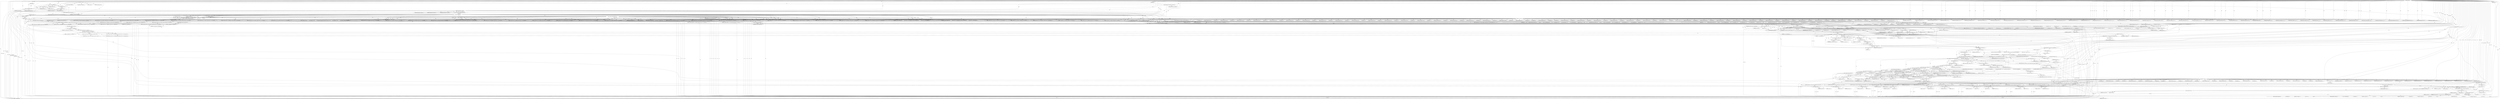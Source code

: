 digraph "_TIFFVGetField" {  
"42594" [label = <(METHOD,_TIFFVGetField)<SUB>1212</SUB>> ]
"42595" [label = <(PARAM,TIFF *tif)<SUB>1212</SUB>> ]
"42596" [label = <(PARAM,uint32_t tag)<SUB>1212</SUB>> ]
"42597" [label = <(PARAM,va_list ap)<SUB>1212</SUB>> ]
"42598" [label = <(BLOCK,&lt;empty&gt;,&lt;empty&gt;)<SUB>1213</SUB>> ]
"42599" [label = <(LOCAL,TIFFDirectory* td: TIFFDirectory)<SUB>1214</SUB>> ]
"42600" [label = <(&lt;operator&gt;.assignment,*td = &amp;tif-&gt;tif_dir)<SUB>1214</SUB>> ]
"42601" [label = <(IDENTIFIER,td,*td = &amp;tif-&gt;tif_dir)<SUB>1214</SUB>> ]
"42602" [label = <(&lt;operator&gt;.addressOf,&amp;tif-&gt;tif_dir)<SUB>1214</SUB>> ]
"42603" [label = <(&lt;operator&gt;.indirectFieldAccess,tif-&gt;tif_dir)<SUB>1214</SUB>> ]
"42604" [label = <(IDENTIFIER,tif,*td = &amp;tif-&gt;tif_dir)<SUB>1214</SUB>> ]
"42605" [label = <(FIELD_IDENTIFIER,tif_dir,tif_dir)<SUB>1214</SUB>> ]
"42606" [label = <(LOCAL,int ret_val: int)<SUB>1215</SUB>> ]
"42607" [label = <(&lt;operator&gt;.assignment,ret_val = 1)<SUB>1215</SUB>> ]
"42608" [label = <(IDENTIFIER,ret_val,ret_val = 1)<SUB>1215</SUB>> ]
"42609" [label = <(LITERAL,1,ret_val = 1)<SUB>1215</SUB>> ]
"42610" [label = <(LOCAL,uint32_t standard_tag: uint32_t)<SUB>1216</SUB>> ]
"42611" [label = <(&lt;operator&gt;.assignment,standard_tag = tag)<SUB>1216</SUB>> ]
"42612" [label = <(IDENTIFIER,standard_tag,standard_tag = tag)<SUB>1216</SUB>> ]
"42613" [label = <(IDENTIFIER,tag,standard_tag = tag)<SUB>1216</SUB>> ]
"42614" [label = <(LOCAL,const TIFFField* fip: TIFFField)<SUB>1217</SUB>> ]
"42615" [label = <(&lt;operator&gt;.assignment,*fip = TIFFFindField(tif, tag, TIFF_ANY))<SUB>1217</SUB>> ]
"42616" [label = <(IDENTIFIER,fip,*fip = TIFFFindField(tif, tag, TIFF_ANY))<SUB>1217</SUB>> ]
"42617" [label = <(TIFFFindField,TIFFFindField(tif, tag, TIFF_ANY))<SUB>1217</SUB>> ]
"42618" [label = <(IDENTIFIER,tif,TIFFFindField(tif, tag, TIFF_ANY))<SUB>1217</SUB>> ]
"42619" [label = <(IDENTIFIER,tag,TIFFFindField(tif, tag, TIFF_ANY))<SUB>1217</SUB>> ]
"42620" [label = <(IDENTIFIER,TIFF_ANY,TIFFFindField(tif, tag, TIFF_ANY))<SUB>1217</SUB>> ]
"42621" [label = <(CONTROL_STRUCTURE,if (fip == NULL),if (fip == NULL))<SUB>1218</SUB>> ]
"42622" [label = <(&lt;operator&gt;.equals,fip == NULL)<SUB>1218</SUB>> ]
"42623" [label = <(IDENTIFIER,fip,fip == NULL)<SUB>1218</SUB>> ]
"42624" [label = <(IDENTIFIER,NULL,fip == NULL)<SUB>1218</SUB>> ]
"42625" [label = <(BLOCK,&lt;empty&gt;,&lt;empty&gt;)<SUB>1219</SUB>> ]
"42626" [label = <(RETURN,return 0;,return 0;)<SUB>1219</SUB>> ]
"42627" [label = <(LITERAL,0,return 0;)<SUB>1219</SUB>> ]
"42628" [label = <(CONTROL_STRUCTURE,if (fip-&gt;field_bit == FIELD_CUSTOM),if (fip-&gt;field_bit == FIELD_CUSTOM))<SUB>1227</SUB>> ]
"42629" [label = <(&lt;operator&gt;.equals,fip-&gt;field_bit == FIELD_CUSTOM)<SUB>1227</SUB>> ]
"42630" [label = <(&lt;operator&gt;.indirectFieldAccess,fip-&gt;field_bit)<SUB>1227</SUB>> ]
"42631" [label = <(IDENTIFIER,fip,fip-&gt;field_bit == FIELD_CUSTOM)<SUB>1227</SUB>> ]
"42632" [label = <(FIELD_IDENTIFIER,field_bit,field_bit)<SUB>1227</SUB>> ]
"42633" [label = <(IDENTIFIER,FIELD_CUSTOM,fip-&gt;field_bit == FIELD_CUSTOM)<SUB>1227</SUB>> ]
"42634" [label = <(BLOCK,&lt;empty&gt;,&lt;empty&gt;)<SUB>1228</SUB>> ]
"42635" [label = <(&lt;operator&gt;.assignment,standard_tag = 0)<SUB>1229</SUB>> ]
"42636" [label = <(IDENTIFIER,standard_tag,standard_tag = 0)<SUB>1229</SUB>> ]
"42637" [label = <(LITERAL,0,standard_tag = 0)<SUB>1229</SUB>> ]
"42638" [label = <(CONTROL_STRUCTURE,switch(standard_tag),switch(standard_tag))<SUB>1232</SUB>> ]
"42639" [label = <(IDENTIFIER,standard_tag,switch(standard_tag))<SUB>1232</SUB>> ]
"42640" [label = <(BLOCK,&lt;empty&gt;,&lt;empty&gt;)<SUB>1233</SUB>> ]
"42641" [label = <(JUMP_TARGET,case)<SUB>1234</SUB>> ]
"42642" [label = <(IDENTIFIER,TIFFTAG_SUBFILETYPE,&lt;empty&gt;)<SUB>1234</SUB>> ]
"42643" [label = <(UNKNOWN,*va_arg(ap, uint32_t *) = td-&gt;td_subfiletype;,*va_arg(ap, uint32_t *) = td-&gt;td_subfiletype;)<SUB>1235</SUB>> ]
"42644" [label = <(CONTROL_STRUCTURE,break;,break;)<SUB>1236</SUB>> ]
"42645" [label = <(JUMP_TARGET,case)<SUB>1237</SUB>> ]
"42646" [label = <(IDENTIFIER,TIFFTAG_IMAGEWIDTH,&lt;empty&gt;)<SUB>1237</SUB>> ]
"42647" [label = <(UNKNOWN,*va_arg(ap, uint32_t *) = td-&gt;td_imagewidth;,*va_arg(ap, uint32_t *) = td-&gt;td_imagewidth;)<SUB>1238</SUB>> ]
"42648" [label = <(CONTROL_STRUCTURE,break;,break;)<SUB>1239</SUB>> ]
"42649" [label = <(JUMP_TARGET,case)<SUB>1240</SUB>> ]
"42650" [label = <(IDENTIFIER,TIFFTAG_IMAGELENGTH,&lt;empty&gt;)<SUB>1240</SUB>> ]
"42651" [label = <(UNKNOWN,*va_arg(ap, uint32_t *) = td-&gt;td_imagelength;,*va_arg(ap, uint32_t *) = td-&gt;td_imagelength;)<SUB>1241</SUB>> ]
"42652" [label = <(CONTROL_STRUCTURE,break;,break;)<SUB>1242</SUB>> ]
"42653" [label = <(JUMP_TARGET,case)<SUB>1243</SUB>> ]
"42654" [label = <(IDENTIFIER,TIFFTAG_BITSPERSAMPLE,&lt;empty&gt;)<SUB>1243</SUB>> ]
"42655" [label = <(UNKNOWN,*va_arg(ap, uint16_t *) = td-&gt;td_bitspersample;,*va_arg(ap, uint16_t *) = td-&gt;td_bitspersample;)<SUB>1244</SUB>> ]
"42656" [label = <(CONTROL_STRUCTURE,break;,break;)<SUB>1245</SUB>> ]
"42657" [label = <(JUMP_TARGET,case)<SUB>1246</SUB>> ]
"42658" [label = <(IDENTIFIER,TIFFTAG_COMPRESSION,&lt;empty&gt;)<SUB>1246</SUB>> ]
"42659" [label = <(UNKNOWN,*va_arg(ap, uint16_t *) = td-&gt;td_compression;,*va_arg(ap, uint16_t *) = td-&gt;td_compression;)<SUB>1247</SUB>> ]
"42660" [label = <(CONTROL_STRUCTURE,break;,break;)<SUB>1248</SUB>> ]
"42661" [label = <(JUMP_TARGET,case)<SUB>1249</SUB>> ]
"42662" [label = <(IDENTIFIER,TIFFTAG_PHOTOMETRIC,&lt;empty&gt;)<SUB>1249</SUB>> ]
"42663" [label = <(UNKNOWN,*va_arg(ap, uint16_t *) = td-&gt;td_photometric;,*va_arg(ap, uint16_t *) = td-&gt;td_photometric;)<SUB>1250</SUB>> ]
"42664" [label = <(CONTROL_STRUCTURE,break;,break;)<SUB>1251</SUB>> ]
"42665" [label = <(JUMP_TARGET,case)<SUB>1252</SUB>> ]
"42666" [label = <(IDENTIFIER,TIFFTAG_THRESHHOLDING,&lt;empty&gt;)<SUB>1252</SUB>> ]
"42667" [label = <(UNKNOWN,*va_arg(ap, uint16_t *) = td-&gt;td_threshholding;,*va_arg(ap, uint16_t *) = td-&gt;td_threshholding;)<SUB>1253</SUB>> ]
"42668" [label = <(CONTROL_STRUCTURE,break;,break;)<SUB>1254</SUB>> ]
"42669" [label = <(JUMP_TARGET,case)<SUB>1255</SUB>> ]
"42670" [label = <(IDENTIFIER,TIFFTAG_FILLORDER,&lt;empty&gt;)<SUB>1255</SUB>> ]
"42671" [label = <(UNKNOWN,*va_arg(ap, uint16_t *) = td-&gt;td_fillorder;,*va_arg(ap, uint16_t *) = td-&gt;td_fillorder;)<SUB>1256</SUB>> ]
"42672" [label = <(CONTROL_STRUCTURE,break;,break;)<SUB>1257</SUB>> ]
"42673" [label = <(JUMP_TARGET,case)<SUB>1258</SUB>> ]
"42674" [label = <(IDENTIFIER,TIFFTAG_ORIENTATION,&lt;empty&gt;)<SUB>1258</SUB>> ]
"42675" [label = <(UNKNOWN,*va_arg(ap, uint16_t *) = td-&gt;td_orientation;,*va_arg(ap, uint16_t *) = td-&gt;td_orientation;)<SUB>1259</SUB>> ]
"42676" [label = <(CONTROL_STRUCTURE,break;,break;)<SUB>1260</SUB>> ]
"42677" [label = <(JUMP_TARGET,case)<SUB>1261</SUB>> ]
"42678" [label = <(IDENTIFIER,TIFFTAG_SAMPLESPERPIXEL,&lt;empty&gt;)<SUB>1261</SUB>> ]
"42679" [label = <(UNKNOWN,*va_arg(ap, uint16_t *) = td-&gt;td_samplesperpixel;,*va_arg(ap, uint16_t *) = td-&gt;td_samplesperpixel;)<SUB>1262</SUB>> ]
"42680" [label = <(CONTROL_STRUCTURE,break;,break;)<SUB>1263</SUB>> ]
"42681" [label = <(JUMP_TARGET,case)<SUB>1264</SUB>> ]
"42682" [label = <(IDENTIFIER,TIFFTAG_ROWSPERSTRIP,&lt;empty&gt;)<SUB>1264</SUB>> ]
"42683" [label = <(UNKNOWN,*va_arg(ap, uint32_t *) = td-&gt;td_rowsperstrip;,*va_arg(ap, uint32_t *) = td-&gt;td_rowsperstrip;)<SUB>1265</SUB>> ]
"42684" [label = <(CONTROL_STRUCTURE,break;,break;)<SUB>1266</SUB>> ]
"42685" [label = <(JUMP_TARGET,case)<SUB>1267</SUB>> ]
"42686" [label = <(IDENTIFIER,TIFFTAG_MINSAMPLEVALUE,&lt;empty&gt;)<SUB>1267</SUB>> ]
"42687" [label = <(UNKNOWN,*va_arg(ap, uint16_t *) = td-&gt;td_minsamplevalue;,*va_arg(ap, uint16_t *) = td-&gt;td_minsamplevalue;)<SUB>1268</SUB>> ]
"42688" [label = <(CONTROL_STRUCTURE,break;,break;)<SUB>1269</SUB>> ]
"42689" [label = <(JUMP_TARGET,case)<SUB>1270</SUB>> ]
"42690" [label = <(IDENTIFIER,TIFFTAG_MAXSAMPLEVALUE,&lt;empty&gt;)<SUB>1270</SUB>> ]
"42691" [label = <(UNKNOWN,*va_arg(ap, uint16_t *) = td-&gt;td_maxsamplevalue;,*va_arg(ap, uint16_t *) = td-&gt;td_maxsamplevalue;)<SUB>1271</SUB>> ]
"42692" [label = <(CONTROL_STRUCTURE,break;,break;)<SUB>1272</SUB>> ]
"42693" [label = <(JUMP_TARGET,case)<SUB>1273</SUB>> ]
"42694" [label = <(IDENTIFIER,TIFFTAG_SMINSAMPLEVALUE,&lt;empty&gt;)<SUB>1273</SUB>> ]
"42695" [label = <(UNKNOWN,if (tif-&gt;tif_flags &amp; TIFF_PERSAMPLE)\012                *va_arg(ap, double **) = td-&gt;td_sminsamplevalue;,if (tif-&gt;tif_flags &amp; TIFF_PERSAMPLE)\012                *va_arg(ap, double **) = td-&gt;td_sminsamplevalue;)<SUB>1274</SUB>> ]
"42696" [label = <(UNKNOWN,else\012            {\012                /* libtiff historically treats this as a single value. */\012                uint16_t i;\012                double v = td-&gt;td_sminsamplevalue[0];\012                for (i = 1; i &lt; td-&gt;td_samplesperpixel; ++i)\012                    if (td-&gt;td_sminsamplevalue[i] &lt; v)\012                        v = td-&gt;td_sminsamplevalue[i];\012                *va_arg(ap, double *) = v;\012            },else\012            {\012                /* libtiff historically treats this as a single value. */\012                uint16_t i;\012                double v = td-&gt;td_sminsamplevalue[0];\012                for (i = 1; i &lt; td-&gt;td_samplesperpixel; ++i)\012                    if (td-&gt;td_sminsamplevalue[i] &lt; v)\012                        v = td-&gt;td_sminsamplevalue[i];\012                *va_arg(ap, double *) = v;\012            })<SUB>1276</SUB>> ]
"42697" [label = <(CONTROL_STRUCTURE,break;,break;)<SUB>1286</SUB>> ]
"42698" [label = <(JUMP_TARGET,case)<SUB>1287</SUB>> ]
"42699" [label = <(IDENTIFIER,TIFFTAG_SMAXSAMPLEVALUE,&lt;empty&gt;)<SUB>1287</SUB>> ]
"42700" [label = <(UNKNOWN,if (tif-&gt;tif_flags &amp; TIFF_PERSAMPLE)\012                *va_arg(ap, double **) = td-&gt;td_smaxsamplevalue;,if (tif-&gt;tif_flags &amp; TIFF_PERSAMPLE)\012                *va_arg(ap, double **) = td-&gt;td_smaxsamplevalue;)<SUB>1288</SUB>> ]
"42701" [label = <(UNKNOWN,else\012            {\012                /* libtiff historically treats this as a single value. */\012                uint16_t i;\012                double v = td-&gt;td_smaxsamplevalue[0];\012                for (i = 1; i &lt; td-&gt;td_samplesperpixel; ++i)\012                    if (td-&gt;td_smaxsamplevalue[i] &gt; v)\012                        v = td-&gt;td_smaxsamplevalue[i];\012                *va_arg(ap, double *) = v;\012            },else\012            {\012                /* libtiff historically treats this as a single value. */\012                uint16_t i;\012                double v = td-&gt;td_smaxsamplevalue[0];\012                for (i = 1; i &lt; td-&gt;td_samplesperpixel; ++i)\012                    if (td-&gt;td_smaxsamplevalue[i] &gt; v)\012                        v = td-&gt;td_smaxsamplevalue[i];\012                *va_arg(ap, double *) = v;\012            })<SUB>1290</SUB>> ]
"42702" [label = <(CONTROL_STRUCTURE,break;,break;)<SUB>1300</SUB>> ]
"42703" [label = <(JUMP_TARGET,case)<SUB>1301</SUB>> ]
"42704" [label = <(IDENTIFIER,TIFFTAG_XRESOLUTION,&lt;empty&gt;)<SUB>1301</SUB>> ]
"42705" [label = <(UNKNOWN,*va_arg(ap, float *) = td-&gt;td_xresolution;,*va_arg(ap, float *) = td-&gt;td_xresolution;)<SUB>1302</SUB>> ]
"42706" [label = <(CONTROL_STRUCTURE,break;,break;)<SUB>1303</SUB>> ]
"42707" [label = <(JUMP_TARGET,case)<SUB>1304</SUB>> ]
"42708" [label = <(IDENTIFIER,TIFFTAG_YRESOLUTION,&lt;empty&gt;)<SUB>1304</SUB>> ]
"42709" [label = <(UNKNOWN,*va_arg(ap, float *) = td-&gt;td_yresolution;,*va_arg(ap, float *) = td-&gt;td_yresolution;)<SUB>1305</SUB>> ]
"42710" [label = <(CONTROL_STRUCTURE,break;,break;)<SUB>1306</SUB>> ]
"42711" [label = <(JUMP_TARGET,case)<SUB>1307</SUB>> ]
"42712" [label = <(IDENTIFIER,TIFFTAG_PLANARCONFIG,&lt;empty&gt;)<SUB>1307</SUB>> ]
"42713" [label = <(UNKNOWN,*va_arg(ap, uint16_t *) = td-&gt;td_planarconfig;,*va_arg(ap, uint16_t *) = td-&gt;td_planarconfig;)<SUB>1308</SUB>> ]
"42714" [label = <(CONTROL_STRUCTURE,break;,break;)<SUB>1309</SUB>> ]
"42715" [label = <(JUMP_TARGET,case)<SUB>1310</SUB>> ]
"42716" [label = <(IDENTIFIER,TIFFTAG_XPOSITION,&lt;empty&gt;)<SUB>1310</SUB>> ]
"42717" [label = <(UNKNOWN,*va_arg(ap, float *) = td-&gt;td_xposition;,*va_arg(ap, float *) = td-&gt;td_xposition;)<SUB>1311</SUB>> ]
"42718" [label = <(CONTROL_STRUCTURE,break;,break;)<SUB>1312</SUB>> ]
"42719" [label = <(JUMP_TARGET,case)<SUB>1313</SUB>> ]
"42720" [label = <(IDENTIFIER,TIFFTAG_YPOSITION,&lt;empty&gt;)<SUB>1313</SUB>> ]
"42721" [label = <(UNKNOWN,*va_arg(ap, float *) = td-&gt;td_yposition;,*va_arg(ap, float *) = td-&gt;td_yposition;)<SUB>1314</SUB>> ]
"42722" [label = <(CONTROL_STRUCTURE,break;,break;)<SUB>1315</SUB>> ]
"42723" [label = <(JUMP_TARGET,case)<SUB>1316</SUB>> ]
"42724" [label = <(IDENTIFIER,TIFFTAG_RESOLUTIONUNIT,&lt;empty&gt;)<SUB>1316</SUB>> ]
"42725" [label = <(UNKNOWN,*va_arg(ap, uint16_t *) = td-&gt;td_resolutionunit;,*va_arg(ap, uint16_t *) = td-&gt;td_resolutionunit;)<SUB>1317</SUB>> ]
"42726" [label = <(CONTROL_STRUCTURE,break;,break;)<SUB>1318</SUB>> ]
"42727" [label = <(JUMP_TARGET,case)<SUB>1319</SUB>> ]
"42728" [label = <(IDENTIFIER,TIFFTAG_PAGENUMBER,&lt;empty&gt;)<SUB>1319</SUB>> ]
"42729" [label = <(UNKNOWN,*va_arg(ap, uint16_t *) = td-&gt;td_pagenumber[0];,*va_arg(ap, uint16_t *) = td-&gt;td_pagenumber[0];)<SUB>1320</SUB>> ]
"42730" [label = <(UNKNOWN,*va_arg(ap, uint16_t *) = td-&gt;td_pagenumber[1];,*va_arg(ap, uint16_t *) = td-&gt;td_pagenumber[1];)<SUB>1321</SUB>> ]
"42731" [label = <(CONTROL_STRUCTURE,break;,break;)<SUB>1322</SUB>> ]
"42732" [label = <(JUMP_TARGET,case)<SUB>1323</SUB>> ]
"42733" [label = <(IDENTIFIER,TIFFTAG_HALFTONEHINTS,&lt;empty&gt;)<SUB>1323</SUB>> ]
"42734" [label = <(UNKNOWN,*va_arg(ap, uint16_t *) = td-&gt;td_halftonehints[0];,*va_arg(ap, uint16_t *) = td-&gt;td_halftonehints[0];)<SUB>1324</SUB>> ]
"42735" [label = <(UNKNOWN,*va_arg(ap, uint16_t *) = td-&gt;td_halftonehints[1];,*va_arg(ap, uint16_t *) = td-&gt;td_halftonehints[1];)<SUB>1325</SUB>> ]
"42736" [label = <(CONTROL_STRUCTURE,break;,break;)<SUB>1326</SUB>> ]
"42737" [label = <(JUMP_TARGET,case)<SUB>1327</SUB>> ]
"42738" [label = <(IDENTIFIER,TIFFTAG_COLORMAP,&lt;empty&gt;)<SUB>1327</SUB>> ]
"42739" [label = <(UNKNOWN,*va_arg(ap, const uint16_t **) = td-&gt;td_colormap[0];,*va_arg(ap, const uint16_t **) = td-&gt;td_colormap[0];)<SUB>1328</SUB>> ]
"42740" [label = <(UNKNOWN,*va_arg(ap, const uint16_t **) = td-&gt;td_colormap[1];,*va_arg(ap, const uint16_t **) = td-&gt;td_colormap[1];)<SUB>1329</SUB>> ]
"42741" [label = <(UNKNOWN,*va_arg(ap, const uint16_t **) = td-&gt;td_colormap[2];,*va_arg(ap, const uint16_t **) = td-&gt;td_colormap[2];)<SUB>1330</SUB>> ]
"42742" [label = <(CONTROL_STRUCTURE,break;,break;)<SUB>1331</SUB>> ]
"42743" [label = <(JUMP_TARGET,case)<SUB>1332</SUB>> ]
"42744" [label = <(IDENTIFIER,TIFFTAG_STRIPOFFSETS,&lt;empty&gt;)<SUB>1332</SUB>> ]
"42745" [label = <(JUMP_TARGET,case)<SUB>1333</SUB>> ]
"42746" [label = <(IDENTIFIER,TIFFTAG_TILEOFFSETS,&lt;empty&gt;)<SUB>1333</SUB>> ]
"42747" [label = <(_TIFFFillStriles,_TIFFFillStriles(tif))<SUB>1334</SUB>> ]
"42748" [label = <(IDENTIFIER,tif,_TIFFFillStriles(tif))<SUB>1334</SUB>> ]
"42749" [label = <(UNKNOWN,*va_arg(ap, const uint64_t **) = td-&gt;td_stripoffset_p;,*va_arg(ap, const uint64_t **) = td-&gt;td_stripoffset_p;)<SUB>1335</SUB>> ]
"42750" [label = <(CONTROL_STRUCTURE,if (td-&gt;td_stripoffset_p == NULL),if (td-&gt;td_stripoffset_p == NULL))<SUB>1336</SUB>> ]
"42751" [label = <(&lt;operator&gt;.equals,td-&gt;td_stripoffset_p == NULL)<SUB>1336</SUB>> ]
"42752" [label = <(&lt;operator&gt;.indirectFieldAccess,td-&gt;td_stripoffset_p)<SUB>1336</SUB>> ]
"42753" [label = <(IDENTIFIER,td,td-&gt;td_stripoffset_p == NULL)<SUB>1336</SUB>> ]
"42754" [label = <(FIELD_IDENTIFIER,td_stripoffset_p,td_stripoffset_p)<SUB>1336</SUB>> ]
"42755" [label = <(IDENTIFIER,NULL,td-&gt;td_stripoffset_p == NULL)<SUB>1336</SUB>> ]
"42756" [label = <(BLOCK,&lt;empty&gt;,&lt;empty&gt;)<SUB>1337</SUB>> ]
"42757" [label = <(&lt;operator&gt;.assignment,ret_val = 0)<SUB>1337</SUB>> ]
"42758" [label = <(IDENTIFIER,ret_val,ret_val = 0)<SUB>1337</SUB>> ]
"42759" [label = <(LITERAL,0,ret_val = 0)<SUB>1337</SUB>> ]
"42760" [label = <(CONTROL_STRUCTURE,break;,break;)<SUB>1338</SUB>> ]
"42761" [label = <(JUMP_TARGET,case)<SUB>1339</SUB>> ]
"42762" [label = <(IDENTIFIER,TIFFTAG_STRIPBYTECOUNTS,&lt;empty&gt;)<SUB>1339</SUB>> ]
"42763" [label = <(JUMP_TARGET,case)<SUB>1340</SUB>> ]
"42764" [label = <(IDENTIFIER,TIFFTAG_TILEBYTECOUNTS,&lt;empty&gt;)<SUB>1340</SUB>> ]
"42765" [label = <(_TIFFFillStriles,_TIFFFillStriles(tif))<SUB>1341</SUB>> ]
"42766" [label = <(IDENTIFIER,tif,_TIFFFillStriles(tif))<SUB>1341</SUB>> ]
"42767" [label = <(UNKNOWN,*va_arg(ap, const uint64_t **) = td-&gt;td_stripbytecount_p;,*va_arg(ap, const uint64_t **) = td-&gt;td_stripbytecount_p;)<SUB>1342</SUB>> ]
"42768" [label = <(CONTROL_STRUCTURE,if (td-&gt;td_stripbytecount_p == NULL),if (td-&gt;td_stripbytecount_p == NULL))<SUB>1343</SUB>> ]
"42769" [label = <(&lt;operator&gt;.equals,td-&gt;td_stripbytecount_p == NULL)<SUB>1343</SUB>> ]
"42770" [label = <(&lt;operator&gt;.indirectFieldAccess,td-&gt;td_stripbytecount_p)<SUB>1343</SUB>> ]
"42771" [label = <(IDENTIFIER,td,td-&gt;td_stripbytecount_p == NULL)<SUB>1343</SUB>> ]
"42772" [label = <(FIELD_IDENTIFIER,td_stripbytecount_p,td_stripbytecount_p)<SUB>1343</SUB>> ]
"42773" [label = <(IDENTIFIER,NULL,td-&gt;td_stripbytecount_p == NULL)<SUB>1343</SUB>> ]
"42774" [label = <(BLOCK,&lt;empty&gt;,&lt;empty&gt;)<SUB>1344</SUB>> ]
"42775" [label = <(&lt;operator&gt;.assignment,ret_val = 0)<SUB>1344</SUB>> ]
"42776" [label = <(IDENTIFIER,ret_val,ret_val = 0)<SUB>1344</SUB>> ]
"42777" [label = <(LITERAL,0,ret_val = 0)<SUB>1344</SUB>> ]
"42778" [label = <(CONTROL_STRUCTURE,break;,break;)<SUB>1345</SUB>> ]
"42779" [label = <(JUMP_TARGET,case)<SUB>1346</SUB>> ]
"42780" [label = <(IDENTIFIER,TIFFTAG_MATTEING,&lt;empty&gt;)<SUB>1346</SUB>> ]
"42781" [label = <(UNKNOWN,*va_arg(ap, uint16_t *) =\012                (td-&gt;td_extrasamples == 1 &amp;&amp;\012                 td-&gt;td_sampleinfo[0] == EXTRASAMPLE_ASSOCALPHA);,*va_arg(ap, uint16_t *) =\012                (td-&gt;td_extrasamples == 1 &amp;&amp;\012                 td-&gt;td_sampleinfo[0] == EXTRASAMPLE_ASSOCALPHA);)<SUB>1347</SUB>> ]
"42782" [label = <(CONTROL_STRUCTURE,break;,break;)<SUB>1350</SUB>> ]
"42783" [label = <(JUMP_TARGET,case)<SUB>1351</SUB>> ]
"42784" [label = <(IDENTIFIER,TIFFTAG_EXTRASAMPLES,&lt;empty&gt;)<SUB>1351</SUB>> ]
"42785" [label = <(UNKNOWN,*va_arg(ap, uint16_t *) = td-&gt;td_extrasamples;,*va_arg(ap, uint16_t *) = td-&gt;td_extrasamples;)<SUB>1352</SUB>> ]
"42786" [label = <(UNKNOWN,*va_arg(ap, const uint16_t **) = td-&gt;td_sampleinfo;,*va_arg(ap, const uint16_t **) = td-&gt;td_sampleinfo;)<SUB>1353</SUB>> ]
"42787" [label = <(CONTROL_STRUCTURE,break;,break;)<SUB>1354</SUB>> ]
"42788" [label = <(JUMP_TARGET,case)<SUB>1355</SUB>> ]
"42789" [label = <(IDENTIFIER,TIFFTAG_TILEWIDTH,&lt;empty&gt;)<SUB>1355</SUB>> ]
"42790" [label = <(UNKNOWN,*va_arg(ap, uint32_t *) = td-&gt;td_tilewidth;,*va_arg(ap, uint32_t *) = td-&gt;td_tilewidth;)<SUB>1356</SUB>> ]
"42791" [label = <(CONTROL_STRUCTURE,break;,break;)<SUB>1357</SUB>> ]
"42792" [label = <(JUMP_TARGET,case)<SUB>1358</SUB>> ]
"42793" [label = <(IDENTIFIER,TIFFTAG_TILELENGTH,&lt;empty&gt;)<SUB>1358</SUB>> ]
"42794" [label = <(UNKNOWN,*va_arg(ap, uint32_t *) = td-&gt;td_tilelength;,*va_arg(ap, uint32_t *) = td-&gt;td_tilelength;)<SUB>1359</SUB>> ]
"42795" [label = <(CONTROL_STRUCTURE,break;,break;)<SUB>1360</SUB>> ]
"42796" [label = <(JUMP_TARGET,case)<SUB>1361</SUB>> ]
"42797" [label = <(IDENTIFIER,TIFFTAG_TILEDEPTH,&lt;empty&gt;)<SUB>1361</SUB>> ]
"42798" [label = <(UNKNOWN,*va_arg(ap, uint32_t *) = td-&gt;td_tiledepth;,*va_arg(ap, uint32_t *) = td-&gt;td_tiledepth;)<SUB>1362</SUB>> ]
"42799" [label = <(CONTROL_STRUCTURE,break;,break;)<SUB>1363</SUB>> ]
"42800" [label = <(JUMP_TARGET,case)<SUB>1364</SUB>> ]
"42801" [label = <(IDENTIFIER,TIFFTAG_DATATYPE,&lt;empty&gt;)<SUB>1364</SUB>> ]
"42802" [label = <(CONTROL_STRUCTURE,switch(td-&gt;td_sampleformat),switch(td-&gt;td_sampleformat))<SUB>1365</SUB>> ]
"42803" [label = <(&lt;operator&gt;.indirectFieldAccess,td-&gt;td_sampleformat)<SUB>1365</SUB>> ]
"42804" [label = <(IDENTIFIER,td,switch(td-&gt;td_sampleformat))<SUB>1365</SUB>> ]
"42805" [label = <(FIELD_IDENTIFIER,td_sampleformat,td_sampleformat)<SUB>1365</SUB>> ]
"42806" [label = <(BLOCK,&lt;empty&gt;,&lt;empty&gt;)<SUB>1366</SUB>> ]
"42807" [label = <(JUMP_TARGET,case)<SUB>1367</SUB>> ]
"42808" [label = <(IDENTIFIER,SAMPLEFORMAT_UINT,&lt;empty&gt;)<SUB>1367</SUB>> ]
"42809" [label = <(UNKNOWN,*va_arg(ap, uint16_t *) = DATATYPE_UINT;,*va_arg(ap, uint16_t *) = DATATYPE_UINT;)<SUB>1368</SUB>> ]
"42810" [label = <(CONTROL_STRUCTURE,break;,break;)<SUB>1369</SUB>> ]
"42811" [label = <(JUMP_TARGET,case)<SUB>1370</SUB>> ]
"42812" [label = <(IDENTIFIER,SAMPLEFORMAT_INT,&lt;empty&gt;)<SUB>1370</SUB>> ]
"42813" [label = <(UNKNOWN,*va_arg(ap, uint16_t *) = DATATYPE_INT;,*va_arg(ap, uint16_t *) = DATATYPE_INT;)<SUB>1371</SUB>> ]
"42814" [label = <(CONTROL_STRUCTURE,break;,break;)<SUB>1372</SUB>> ]
"42815" [label = <(JUMP_TARGET,case)<SUB>1373</SUB>> ]
"42816" [label = <(IDENTIFIER,SAMPLEFORMAT_IEEEFP,&lt;empty&gt;)<SUB>1373</SUB>> ]
"42817" [label = <(UNKNOWN,*va_arg(ap, uint16_t *) = DATATYPE_IEEEFP;,*va_arg(ap, uint16_t *) = DATATYPE_IEEEFP;)<SUB>1374</SUB>> ]
"42818" [label = <(CONTROL_STRUCTURE,break;,break;)<SUB>1375</SUB>> ]
"42819" [label = <(JUMP_TARGET,case)<SUB>1376</SUB>> ]
"42820" [label = <(IDENTIFIER,SAMPLEFORMAT_VOID,&lt;empty&gt;)<SUB>1376</SUB>> ]
"42821" [label = <(UNKNOWN,*va_arg(ap, uint16_t *) = DATATYPE_VOID;,*va_arg(ap, uint16_t *) = DATATYPE_VOID;)<SUB>1377</SUB>> ]
"42822" [label = <(CONTROL_STRUCTURE,break;,break;)<SUB>1378</SUB>> ]
"42823" [label = <(CONTROL_STRUCTURE,break;,break;)<SUB>1380</SUB>> ]
"42824" [label = <(JUMP_TARGET,case)<SUB>1381</SUB>> ]
"42825" [label = <(IDENTIFIER,TIFFTAG_SAMPLEFORMAT,&lt;empty&gt;)<SUB>1381</SUB>> ]
"42826" [label = <(UNKNOWN,*va_arg(ap, uint16_t *) = td-&gt;td_sampleformat;,*va_arg(ap, uint16_t *) = td-&gt;td_sampleformat;)<SUB>1382</SUB>> ]
"42827" [label = <(CONTROL_STRUCTURE,break;,break;)<SUB>1383</SUB>> ]
"42828" [label = <(JUMP_TARGET,case)<SUB>1384</SUB>> ]
"42829" [label = <(IDENTIFIER,TIFFTAG_IMAGEDEPTH,&lt;empty&gt;)<SUB>1384</SUB>> ]
"42830" [label = <(UNKNOWN,*va_arg(ap, uint32_t *) = td-&gt;td_imagedepth;,*va_arg(ap, uint32_t *) = td-&gt;td_imagedepth;)<SUB>1385</SUB>> ]
"42831" [label = <(CONTROL_STRUCTURE,break;,break;)<SUB>1386</SUB>> ]
"42832" [label = <(JUMP_TARGET,case)<SUB>1387</SUB>> ]
"42833" [label = <(IDENTIFIER,TIFFTAG_SUBIFD,&lt;empty&gt;)<SUB>1387</SUB>> ]
"42834" [label = <(UNKNOWN,*va_arg(ap, uint16_t *) = td-&gt;td_nsubifd;,*va_arg(ap, uint16_t *) = td-&gt;td_nsubifd;)<SUB>1388</SUB>> ]
"42835" [label = <(UNKNOWN,*va_arg(ap, const uint64_t **) = td-&gt;td_subifd;,*va_arg(ap, const uint64_t **) = td-&gt;td_subifd;)<SUB>1389</SUB>> ]
"42836" [label = <(CONTROL_STRUCTURE,break;,break;)<SUB>1390</SUB>> ]
"42837" [label = <(JUMP_TARGET,case)<SUB>1391</SUB>> ]
"42838" [label = <(IDENTIFIER,TIFFTAG_YCBCRPOSITIONING,&lt;empty&gt;)<SUB>1391</SUB>> ]
"42839" [label = <(UNKNOWN,*va_arg(ap, uint16_t *) = td-&gt;td_ycbcrpositioning;,*va_arg(ap, uint16_t *) = td-&gt;td_ycbcrpositioning;)<SUB>1392</SUB>> ]
"42840" [label = <(CONTROL_STRUCTURE,break;,break;)<SUB>1393</SUB>> ]
"42841" [label = <(JUMP_TARGET,case)<SUB>1394</SUB>> ]
"42842" [label = <(IDENTIFIER,TIFFTAG_YCBCRSUBSAMPLING,&lt;empty&gt;)<SUB>1394</SUB>> ]
"42843" [label = <(UNKNOWN,*va_arg(ap, uint16_t *) = td-&gt;td_ycbcrsubsampling[0];,*va_arg(ap, uint16_t *) = td-&gt;td_ycbcrsubsampling[0];)<SUB>1395</SUB>> ]
"42844" [label = <(UNKNOWN,*va_arg(ap, uint16_t *) = td-&gt;td_ycbcrsubsampling[1];,*va_arg(ap, uint16_t *) = td-&gt;td_ycbcrsubsampling[1];)<SUB>1396</SUB>> ]
"42845" [label = <(CONTROL_STRUCTURE,break;,break;)<SUB>1397</SUB>> ]
"42846" [label = <(JUMP_TARGET,case)<SUB>1398</SUB>> ]
"42847" [label = <(IDENTIFIER,TIFFTAG_TRANSFERFUNCTION,&lt;empty&gt;)<SUB>1398</SUB>> ]
"42848" [label = <(UNKNOWN,*va_arg(ap, const uint16_t **) = td-&gt;td_transferfunction[0];,*va_arg(ap, const uint16_t **) = td-&gt;td_transferfunction[0];)<SUB>1399</SUB>> ]
"42849" [label = <(CONTROL_STRUCTURE,if (td-&gt;td_samplesperpixel - td-&gt;td_extrasamples &gt; 1),if (td-&gt;td_samplesperpixel - td-&gt;td_extrasamples &gt; 1))<SUB>1400</SUB>> ]
"42850" [label = <(&lt;operator&gt;.greaterThan,td-&gt;td_samplesperpixel - td-&gt;td_extrasamples &gt; 1)<SUB>1400</SUB>> ]
"42851" [label = <(&lt;operator&gt;.subtraction,td-&gt;td_samplesperpixel - td-&gt;td_extrasamples)<SUB>1400</SUB>> ]
"42852" [label = <(&lt;operator&gt;.indirectFieldAccess,td-&gt;td_samplesperpixel)<SUB>1400</SUB>> ]
"42853" [label = <(IDENTIFIER,td,td-&gt;td_samplesperpixel - td-&gt;td_extrasamples)<SUB>1400</SUB>> ]
"42854" [label = <(FIELD_IDENTIFIER,td_samplesperpixel,td_samplesperpixel)<SUB>1400</SUB>> ]
"42855" [label = <(&lt;operator&gt;.indirectFieldAccess,td-&gt;td_extrasamples)<SUB>1400</SUB>> ]
"42856" [label = <(IDENTIFIER,td,td-&gt;td_samplesperpixel - td-&gt;td_extrasamples)<SUB>1400</SUB>> ]
"42857" [label = <(FIELD_IDENTIFIER,td_extrasamples,td_extrasamples)<SUB>1400</SUB>> ]
"42858" [label = <(LITERAL,1,td-&gt;td_samplesperpixel - td-&gt;td_extrasamples &gt; 1)<SUB>1400</SUB>> ]
"42859" [label = <(BLOCK,&lt;empty&gt;,&lt;empty&gt;)<SUB>1401</SUB>> ]
"42860" [label = <(UNKNOWN,*va_arg(ap, const uint16_t **) = td-&gt;td_transferfunction[1];,*va_arg(ap, const uint16_t **) = td-&gt;td_transferfunction[1];)<SUB>1402</SUB>> ]
"42861" [label = <(UNKNOWN,*va_arg(ap, const uint16_t **) = td-&gt;td_transferfunction[2];,*va_arg(ap, const uint16_t **) = td-&gt;td_transferfunction[2];)<SUB>1403</SUB>> ]
"42862" [label = <(CONTROL_STRUCTURE,else,else)<SUB>1406</SUB>> ]
"42863" [label = <(BLOCK,&lt;empty&gt;,&lt;empty&gt;)<SUB>1406</SUB>> ]
"42864" [label = <(UNKNOWN,*va_arg(ap, const uint16_t **) = NULL;,*va_arg(ap, const uint16_t **) = NULL;)<SUB>1407</SUB>> ]
"42865" [label = <(UNKNOWN,*va_arg(ap, const uint16_t **) = NULL;,*va_arg(ap, const uint16_t **) = NULL;)<SUB>1408</SUB>> ]
"42866" [label = <(CONTROL_STRUCTURE,break;,break;)<SUB>1410</SUB>> ]
"42867" [label = <(JUMP_TARGET,case)<SUB>1411</SUB>> ]
"42868" [label = <(IDENTIFIER,TIFFTAG_REFERENCEBLACKWHITE,&lt;empty&gt;)<SUB>1411</SUB>> ]
"42869" [label = <(UNKNOWN,*va_arg(ap, const float **) = td-&gt;td_refblackwhite;,*va_arg(ap, const float **) = td-&gt;td_refblackwhite;)<SUB>1412</SUB>> ]
"42870" [label = <(CONTROL_STRUCTURE,break;,break;)<SUB>1413</SUB>> ]
"42871" [label = <(JUMP_TARGET,case)<SUB>1414</SUB>> ]
"42872" [label = <(IDENTIFIER,TIFFTAG_INKNAMES,&lt;empty&gt;)<SUB>1414</SUB>> ]
"42873" [label = <(UNKNOWN,*va_arg(ap, const char **) = td-&gt;td_inknames;,*va_arg(ap, const char **) = td-&gt;td_inknames;)<SUB>1415</SUB>> ]
"42874" [label = <(CONTROL_STRUCTURE,break;,break;)<SUB>1416</SUB>> ]
"42875" [label = <(JUMP_TARGET,case)<SUB>1417</SUB>> ]
"42876" [label = <(IDENTIFIER,TIFFTAG_NUMBEROFINKS,&lt;empty&gt;)<SUB>1417</SUB>> ]
"42877" [label = <(UNKNOWN,*va_arg(ap, uint16_t *) = td-&gt;td_numberofinks;,*va_arg(ap, uint16_t *) = td-&gt;td_numberofinks;)<SUB>1418</SUB>> ]
"42878" [label = <(CONTROL_STRUCTURE,break;,break;)<SUB>1419</SUB>> ]
"42879" [label = <(JUMP_TARGET,default)<SUB>1420</SUB>> ]
"42880" [label = <(BLOCK,&lt;empty&gt;,&lt;empty&gt;)<SUB>1421</SUB>> ]
"42881" [label = <(LOCAL,int i: int)<SUB>1422</SUB>> ]
"42882" [label = <(CONTROL_STRUCTURE,if (fip-&gt;field_bit != FIELD_CUSTOM),if (fip-&gt;field_bit != FIELD_CUSTOM))<SUB>1433</SUB>> ]
"42883" [label = <(&lt;operator&gt;.notEquals,fip-&gt;field_bit != FIELD_CUSTOM)<SUB>1433</SUB>> ]
"42884" [label = <(&lt;operator&gt;.indirectFieldAccess,fip-&gt;field_bit)<SUB>1433</SUB>> ]
"42885" [label = <(IDENTIFIER,fip,fip-&gt;field_bit != FIELD_CUSTOM)<SUB>1433</SUB>> ]
"42886" [label = <(FIELD_IDENTIFIER,field_bit,field_bit)<SUB>1433</SUB>> ]
"42887" [label = <(IDENTIFIER,FIELD_CUSTOM,fip-&gt;field_bit != FIELD_CUSTOM)<SUB>1433</SUB>> ]
"42888" [label = <(BLOCK,&lt;empty&gt;,&lt;empty&gt;)<SUB>1434</SUB>> ]
"42889" [label = <(TIFFErrorExtR,TIFFErrorExtR(tif, &quot;_TIFFVGetField&quot;,\012                              &quot;%s: Invalid %stag \&quot;%s\&quot; &quot;\012                              &quot;(not supported by codec)&quot;,\012                              tif-&gt;tif_name, isPseudoTag(tag) ? &quot;pseudo-&quot; : &quot;&quot;,\012                              fip-&gt;field_name))<SUB>1435</SUB>> ]
"42890" [label = <(IDENTIFIER,tif,TIFFErrorExtR(tif, &quot;_TIFFVGetField&quot;,\012                              &quot;%s: Invalid %stag \&quot;%s\&quot; &quot;\012                              &quot;(not supported by codec)&quot;,\012                              tif-&gt;tif_name, isPseudoTag(tag) ? &quot;pseudo-&quot; : &quot;&quot;,\012                              fip-&gt;field_name))<SUB>1435</SUB>> ]
"42891" [label = <(LITERAL,&quot;_TIFFVGetField&quot;,TIFFErrorExtR(tif, &quot;_TIFFVGetField&quot;,\012                              &quot;%s: Invalid %stag \&quot;%s\&quot; &quot;\012                              &quot;(not supported by codec)&quot;,\012                              tif-&gt;tif_name, isPseudoTag(tag) ? &quot;pseudo-&quot; : &quot;&quot;,\012                              fip-&gt;field_name))<SUB>1435</SUB>> ]
"42892" [label = <(LITERAL,&quot;%s: Invalid %stag \&quot;%s\&quot; &quot;\012                              &quot;(not supported by codec)&quot;,TIFFErrorExtR(tif, &quot;_TIFFVGetField&quot;,\012                              &quot;%s: Invalid %stag \&quot;%s\&quot; &quot;\012                              &quot;(not supported by codec)&quot;,\012                              tif-&gt;tif_name, isPseudoTag(tag) ? &quot;pseudo-&quot; : &quot;&quot;,\012                              fip-&gt;field_name))<SUB>1436</SUB>> ]
"42893" [label = <(&lt;operator&gt;.indirectFieldAccess,tif-&gt;tif_name)<SUB>1438</SUB>> ]
"42894" [label = <(IDENTIFIER,tif,TIFFErrorExtR(tif, &quot;_TIFFVGetField&quot;,\012                              &quot;%s: Invalid %stag \&quot;%s\&quot; &quot;\012                              &quot;(not supported by codec)&quot;,\012                              tif-&gt;tif_name, isPseudoTag(tag) ? &quot;pseudo-&quot; : &quot;&quot;,\012                              fip-&gt;field_name))<SUB>1438</SUB>> ]
"42895" [label = <(FIELD_IDENTIFIER,tif_name,tif_name)<SUB>1438</SUB>> ]
"42896" [label = <(&lt;operator&gt;.conditional,isPseudoTag(tag) ? &quot;pseudo-&quot; : &quot;&quot;)<SUB>1438</SUB>> ]
"42897" [label = <(isPseudoTag,isPseudoTag(tag))<SUB>1438</SUB>> ]
"42898" [label = <(IDENTIFIER,tag,isPseudoTag(tag))<SUB>1438</SUB>> ]
"42899" [label = <(LITERAL,&quot;pseudo-&quot;,isPseudoTag(tag) ? &quot;pseudo-&quot; : &quot;&quot;)<SUB>1438</SUB>> ]
"42900" [label = <(LITERAL,&quot;&quot;,isPseudoTag(tag) ? &quot;pseudo-&quot; : &quot;&quot;)<SUB>1438</SUB>> ]
"42901" [label = <(&lt;operator&gt;.indirectFieldAccess,fip-&gt;field_name)<SUB>1439</SUB>> ]
"42902" [label = <(IDENTIFIER,fip,TIFFErrorExtR(tif, &quot;_TIFFVGetField&quot;,\012                              &quot;%s: Invalid %stag \&quot;%s\&quot; &quot;\012                              &quot;(not supported by codec)&quot;,\012                              tif-&gt;tif_name, isPseudoTag(tag) ? &quot;pseudo-&quot; : &quot;&quot;,\012                              fip-&gt;field_name))<SUB>1439</SUB>> ]
"42903" [label = <(FIELD_IDENTIFIER,field_name,field_name)<SUB>1439</SUB>> ]
"42904" [label = <(&lt;operator&gt;.assignment,ret_val = 0)<SUB>1440</SUB>> ]
"42905" [label = <(IDENTIFIER,ret_val,ret_val = 0)<SUB>1440</SUB>> ]
"42906" [label = <(LITERAL,0,ret_val = 0)<SUB>1440</SUB>> ]
"42907" [label = <(CONTROL_STRUCTURE,break;,break;)<SUB>1441</SUB>> ]
"42908" [label = <(&lt;operator&gt;.assignment,ret_val = 0)<SUB>1447</SUB>> ]
"42909" [label = <(IDENTIFIER,ret_val,ret_val = 0)<SUB>1447</SUB>> ]
"42910" [label = <(LITERAL,0,ret_val = 0)<SUB>1447</SUB>> ]
"42911" [label = <(CONTROL_STRUCTURE,for (i = 0;i &lt; td-&gt;td_customValueCount;i++),for (i = 0;i &lt; td-&gt;td_customValueCount;i++))<SUB>1448</SUB>> ]
"42912" [label = <(BLOCK,&lt;empty&gt;,&lt;empty&gt;)<SUB>1448</SUB>> ]
"42913" [label = <(&lt;operator&gt;.assignment,i = 0)<SUB>1448</SUB>> ]
"42914" [label = <(IDENTIFIER,i,i = 0)<SUB>1448</SUB>> ]
"42915" [label = <(LITERAL,0,i = 0)<SUB>1448</SUB>> ]
"42916" [label = <(&lt;operator&gt;.lessThan,i &lt; td-&gt;td_customValueCount)<SUB>1448</SUB>> ]
"42917" [label = <(IDENTIFIER,i,i &lt; td-&gt;td_customValueCount)<SUB>1448</SUB>> ]
"42918" [label = <(&lt;operator&gt;.indirectFieldAccess,td-&gt;td_customValueCount)<SUB>1448</SUB>> ]
"42919" [label = <(IDENTIFIER,td,i &lt; td-&gt;td_customValueCount)<SUB>1448</SUB>> ]
"42920" [label = <(FIELD_IDENTIFIER,td_customValueCount,td_customValueCount)<SUB>1448</SUB>> ]
"42921" [label = <(&lt;operator&gt;.postIncrement,i++)<SUB>1448</SUB>> ]
"42922" [label = <(IDENTIFIER,i,i++)<SUB>1448</SUB>> ]
"42923" [label = <(BLOCK,&lt;empty&gt;,&lt;empty&gt;)<SUB>1449</SUB>> ]
"42924" [label = <(LOCAL,TIFFTagValue* tv: TIFFTagValue)<SUB>1450</SUB>> ]
"42925" [label = <(&lt;operator&gt;.assignment,*tv = td-&gt;td_customValues + i)<SUB>1450</SUB>> ]
"42926" [label = <(IDENTIFIER,tv,*tv = td-&gt;td_customValues + i)<SUB>1450</SUB>> ]
"42927" [label = <(&lt;operator&gt;.addition,td-&gt;td_customValues + i)<SUB>1450</SUB>> ]
"42928" [label = <(&lt;operator&gt;.indirectFieldAccess,td-&gt;td_customValues)<SUB>1450</SUB>> ]
"42929" [label = <(IDENTIFIER,td,td-&gt;td_customValues + i)<SUB>1450</SUB>> ]
"42930" [label = <(FIELD_IDENTIFIER,td_customValues,td_customValues)<SUB>1450</SUB>> ]
"42931" [label = <(IDENTIFIER,i,td-&gt;td_customValues + i)<SUB>1450</SUB>> ]
"42932" [label = <(CONTROL_STRUCTURE,if (tv-&gt;info-&gt;field_tag != tag),if (tv-&gt;info-&gt;field_tag != tag))<SUB>1452</SUB>> ]
"42933" [label = <(&lt;operator&gt;.notEquals,tv-&gt;info-&gt;field_tag != tag)<SUB>1452</SUB>> ]
"42934" [label = <(&lt;operator&gt;.indirectFieldAccess,tv-&gt;info-&gt;field_tag)<SUB>1452</SUB>> ]
"42935" [label = <(&lt;operator&gt;.indirectFieldAccess,tv-&gt;info)<SUB>1452</SUB>> ]
"42936" [label = <(IDENTIFIER,tv,tv-&gt;info-&gt;field_tag != tag)<SUB>1452</SUB>> ]
"42937" [label = <(FIELD_IDENTIFIER,info,info)<SUB>1452</SUB>> ]
"42938" [label = <(FIELD_IDENTIFIER,field_tag,field_tag)<SUB>1452</SUB>> ]
"42939" [label = <(IDENTIFIER,tag,tv-&gt;info-&gt;field_tag != tag)<SUB>1452</SUB>> ]
"42940" [label = <(BLOCK,&lt;empty&gt;,&lt;empty&gt;)<SUB>1453</SUB>> ]
"42941" [label = <(CONTROL_STRUCTURE,continue;,continue;)<SUB>1453</SUB>> ]
"42942" [label = <(CONTROL_STRUCTURE,if (fip-&gt;field_passcount),if (fip-&gt;field_passcount))<SUB>1455</SUB>> ]
"42943" [label = <(&lt;operator&gt;.indirectFieldAccess,fip-&gt;field_passcount)<SUB>1455</SUB>> ]
"42944" [label = <(IDENTIFIER,fip,if (fip-&gt;field_passcount))<SUB>1455</SUB>> ]
"42945" [label = <(FIELD_IDENTIFIER,field_passcount,field_passcount)<SUB>1455</SUB>> ]
"42946" [label = <(BLOCK,&lt;empty&gt;,&lt;empty&gt;)<SUB>1456</SUB>> ]
"42947" [label = <(UNKNOWN,if (fip-&gt;field_readcount == TIFF_VARIABLE2)\012                        *va_arg(ap, uint32_t *) = (uint32_t)tv-&gt;count;,if (fip-&gt;field_readcount == TIFF_VARIABLE2)\012                        *va_arg(ap, uint32_t *) = (uint32_t)tv-&gt;count;)<SUB>1457</SUB>> ]
"42948" [label = <(UNKNOWN,else /* Assume TIFF_VARIABLE */\012                        *va_arg(ap, uint16_t *) = (uint16_t)tv-&gt;count;,else /* Assume TIFF_VARIABLE */\012                        *va_arg(ap, uint16_t *) = (uint16_t)tv-&gt;count;)<SUB>1459</SUB>> ]
"42949" [label = <(UNKNOWN,*va_arg(ap, const void **) = tv-&gt;value;,*va_arg(ap, const void **) = tv-&gt;value;)<SUB>1461</SUB>> ]
"42950" [label = <(&lt;operator&gt;.assignment,ret_val = 1)<SUB>1462</SUB>> ]
"42951" [label = <(IDENTIFIER,ret_val,ret_val = 1)<SUB>1462</SUB>> ]
"42952" [label = <(LITERAL,1,ret_val = 1)<SUB>1462</SUB>> ]
"42953" [label = <(CONTROL_STRUCTURE,else,else)<SUB>1464</SUB>> ]
"42954" [label = <(BLOCK,&lt;empty&gt;,&lt;empty&gt;)<SUB>1464</SUB>> ]
"42955" [label = <(CONTROL_STRUCTURE,if (fip-&gt;field_tag == TIFFTAG_DOTRANGE &amp;&amp;\012                         strcmp(fip-&gt;field_name, &quot;DotRange&quot;) == 0),if (fip-&gt;field_tag == TIFFTAG_DOTRANGE &amp;&amp;\012                         strcmp(fip-&gt;field_name, &quot;DotRange&quot;) == 0))<SUB>1464</SUB>> ]
"42956" [label = <(&lt;operator&gt;.logicalAnd,fip-&gt;field_tag == TIFFTAG_DOTRANGE &amp;&amp;\012                         strcmp(fip-&gt;field_name, &quot;DotRange&quot;) == 0)<SUB>1464</SUB>> ]
"42957" [label = <(&lt;operator&gt;.equals,fip-&gt;field_tag == TIFFTAG_DOTRANGE)<SUB>1464</SUB>> ]
"42958" [label = <(&lt;operator&gt;.indirectFieldAccess,fip-&gt;field_tag)<SUB>1464</SUB>> ]
"42959" [label = <(IDENTIFIER,fip,fip-&gt;field_tag == TIFFTAG_DOTRANGE)<SUB>1464</SUB>> ]
"42960" [label = <(FIELD_IDENTIFIER,field_tag,field_tag)<SUB>1464</SUB>> ]
"42961" [label = <(IDENTIFIER,TIFFTAG_DOTRANGE,fip-&gt;field_tag == TIFFTAG_DOTRANGE)<SUB>1464</SUB>> ]
"42962" [label = <(&lt;operator&gt;.equals,strcmp(fip-&gt;field_name, &quot;DotRange&quot;) == 0)<SUB>1465</SUB>> ]
"42963" [label = <(strcmp,strcmp(fip-&gt;field_name, &quot;DotRange&quot;))<SUB>1465</SUB>> ]
"42964" [label = <(&lt;operator&gt;.indirectFieldAccess,fip-&gt;field_name)<SUB>1465</SUB>> ]
"42965" [label = <(IDENTIFIER,fip,strcmp(fip-&gt;field_name, &quot;DotRange&quot;))<SUB>1465</SUB>> ]
"42966" [label = <(FIELD_IDENTIFIER,field_name,field_name)<SUB>1465</SUB>> ]
"42967" [label = <(LITERAL,&quot;DotRange&quot;,strcmp(fip-&gt;field_name, &quot;DotRange&quot;))<SUB>1465</SUB>> ]
"42968" [label = <(LITERAL,0,strcmp(fip-&gt;field_name, &quot;DotRange&quot;) == 0)<SUB>1465</SUB>> ]
"42969" [label = <(BLOCK,&lt;empty&gt;,&lt;empty&gt;)<SUB>1466</SUB>> ]
"42970" [label = <(UNKNOWN,*va_arg(ap, uint16_t *) = ((uint16_t *)tv-&gt;value)[0];,*va_arg(ap, uint16_t *) = ((uint16_t *)tv-&gt;value)[0];)<SUB>1471</SUB>> ]
"42971" [label = <(UNKNOWN,*va_arg(ap, uint16_t *) = ((uint16_t *)tv-&gt;value)[1];,*va_arg(ap, uint16_t *) = ((uint16_t *)tv-&gt;value)[1];)<SUB>1472</SUB>> ]
"42972" [label = <(&lt;operator&gt;.assignment,ret_val = 1)<SUB>1473</SUB>> ]
"42973" [label = <(IDENTIFIER,ret_val,ret_val = 1)<SUB>1473</SUB>> ]
"42974" [label = <(LITERAL,1,ret_val = 1)<SUB>1473</SUB>> ]
"42975" [label = <(CONTROL_STRUCTURE,else,else)<SUB>1476</SUB>> ]
"42976" [label = <(BLOCK,&lt;empty&gt;,&lt;empty&gt;)<SUB>1476</SUB>> ]
"42977" [label = <(CONTROL_STRUCTURE,if (fip-&gt;field_type == TIFF_ASCII ||\012                        fip-&gt;field_readcount == TIFF_VARIABLE ||\012                        fip-&gt;field_readcount == TIFF_VARIABLE2 ||\012                        fip-&gt;field_readcount == TIFF_SPP || tv-&gt;count &gt; 1),if (fip-&gt;field_type == TIFF_ASCII ||\012                        fip-&gt;field_readcount == TIFF_VARIABLE ||\012                        fip-&gt;field_readcount == TIFF_VARIABLE2 ||\012                        fip-&gt;field_readcount == TIFF_SPP || tv-&gt;count &gt; 1))<SUB>1477</SUB>> ]
"42978" [label = <(&lt;operator&gt;.logicalOr,fip-&gt;field_type == TIFF_ASCII ||\012                        fip-&gt;field_readcount == TIFF_VARIABLE ||\012                        fip-&gt;field_readcount == TIFF_VARIABLE2 ||\012                        fip-&gt;field_readcount == TIFF_SPP || tv-&gt;count &gt; 1)<SUB>1477</SUB>> ]
"42979" [label = <(&lt;operator&gt;.logicalOr,fip-&gt;field_type == TIFF_ASCII ||\012                        fip-&gt;field_readcount == TIFF_VARIABLE ||\012                        fip-&gt;field_readcount == TIFF_VARIABLE2 ||\012                        fip-&gt;field_readcount == TIFF_SPP)<SUB>1477</SUB>> ]
"42980" [label = <(&lt;operator&gt;.logicalOr,fip-&gt;field_type == TIFF_ASCII ||\012                        fip-&gt;field_readcount == TIFF_VARIABLE ||\012                        fip-&gt;field_readcount == TIFF_VARIABLE2)<SUB>1477</SUB>> ]
"42981" [label = <(&lt;operator&gt;.logicalOr,fip-&gt;field_type == TIFF_ASCII ||\012                        fip-&gt;field_readcount == TIFF_VARIABLE)<SUB>1477</SUB>> ]
"42982" [label = <(&lt;operator&gt;.equals,fip-&gt;field_type == TIFF_ASCII)<SUB>1477</SUB>> ]
"42983" [label = <(&lt;operator&gt;.indirectFieldAccess,fip-&gt;field_type)<SUB>1477</SUB>> ]
"42984" [label = <(IDENTIFIER,fip,fip-&gt;field_type == TIFF_ASCII)<SUB>1477</SUB>> ]
"42985" [label = <(FIELD_IDENTIFIER,field_type,field_type)<SUB>1477</SUB>> ]
"42986" [label = <(IDENTIFIER,TIFF_ASCII,fip-&gt;field_type == TIFF_ASCII)<SUB>1477</SUB>> ]
"42987" [label = <(&lt;operator&gt;.equals,fip-&gt;field_readcount == TIFF_VARIABLE)<SUB>1478</SUB>> ]
"42988" [label = <(&lt;operator&gt;.indirectFieldAccess,fip-&gt;field_readcount)<SUB>1478</SUB>> ]
"42989" [label = <(IDENTIFIER,fip,fip-&gt;field_readcount == TIFF_VARIABLE)<SUB>1478</SUB>> ]
"42990" [label = <(FIELD_IDENTIFIER,field_readcount,field_readcount)<SUB>1478</SUB>> ]
"42991" [label = <(IDENTIFIER,TIFF_VARIABLE,fip-&gt;field_readcount == TIFF_VARIABLE)<SUB>1478</SUB>> ]
"42992" [label = <(&lt;operator&gt;.equals,fip-&gt;field_readcount == TIFF_VARIABLE2)<SUB>1479</SUB>> ]
"42993" [label = <(&lt;operator&gt;.indirectFieldAccess,fip-&gt;field_readcount)<SUB>1479</SUB>> ]
"42994" [label = <(IDENTIFIER,fip,fip-&gt;field_readcount == TIFF_VARIABLE2)<SUB>1479</SUB>> ]
"42995" [label = <(FIELD_IDENTIFIER,field_readcount,field_readcount)<SUB>1479</SUB>> ]
"42996" [label = <(IDENTIFIER,TIFF_VARIABLE2,fip-&gt;field_readcount == TIFF_VARIABLE2)<SUB>1479</SUB>> ]
"42997" [label = <(&lt;operator&gt;.equals,fip-&gt;field_readcount == TIFF_SPP)<SUB>1480</SUB>> ]
"42998" [label = <(&lt;operator&gt;.indirectFieldAccess,fip-&gt;field_readcount)<SUB>1480</SUB>> ]
"42999" [label = <(IDENTIFIER,fip,fip-&gt;field_readcount == TIFF_SPP)<SUB>1480</SUB>> ]
"43000" [label = <(FIELD_IDENTIFIER,field_readcount,field_readcount)<SUB>1480</SUB>> ]
"43001" [label = <(IDENTIFIER,TIFF_SPP,fip-&gt;field_readcount == TIFF_SPP)<SUB>1480</SUB>> ]
"43002" [label = <(&lt;operator&gt;.greaterThan,tv-&gt;count &gt; 1)<SUB>1480</SUB>> ]
"43003" [label = <(&lt;operator&gt;.indirectFieldAccess,tv-&gt;count)<SUB>1480</SUB>> ]
"43004" [label = <(IDENTIFIER,tv,tv-&gt;count &gt; 1)<SUB>1480</SUB>> ]
"43005" [label = <(FIELD_IDENTIFIER,count,count)<SUB>1480</SUB>> ]
"43006" [label = <(LITERAL,1,tv-&gt;count &gt; 1)<SUB>1480</SUB>> ]
"43007" [label = <(BLOCK,&lt;empty&gt;,&lt;empty&gt;)<SUB>1481</SUB>> ]
"43008" [label = <(UNKNOWN,*va_arg(ap, void **) = tv-&gt;value;,*va_arg(ap, void **) = tv-&gt;value;)<SUB>1482</SUB>> ]
"43009" [label = <(&lt;operator&gt;.assignment,ret_val = 1)<SUB>1483</SUB>> ]
"43010" [label = <(IDENTIFIER,ret_val,ret_val = 1)<SUB>1483</SUB>> ]
"43011" [label = <(LITERAL,1,ret_val = 1)<SUB>1483</SUB>> ]
"43012" [label = <(CONTROL_STRUCTURE,else,else)<SUB>1486</SUB>> ]
"43013" [label = <(BLOCK,&lt;empty&gt;,&lt;empty&gt;)<SUB>1486</SUB>> ]
"43014" [label = <(LOCAL,char* val: char)<SUB>1487</SUB>> ]
"43015" [label = <(&lt;operator&gt;.assignment,*val = (char *)tv-&gt;value)<SUB>1487</SUB>> ]
"43016" [label = <(IDENTIFIER,val,*val = (char *)tv-&gt;value)<SUB>1487</SUB>> ]
"43017" [label = <(&lt;operator&gt;.cast,(char *)tv-&gt;value)<SUB>1487</SUB>> ]
"43018" [label = <(UNKNOWN,char *,char *)<SUB>1487</SUB>> ]
"43019" [label = <(&lt;operator&gt;.indirectFieldAccess,tv-&gt;value)<SUB>1487</SUB>> ]
"43020" [label = <(IDENTIFIER,tv,(char *)tv-&gt;value)<SUB>1487</SUB>> ]
"43021" [label = <(FIELD_IDENTIFIER,value,value)<SUB>1487</SUB>> ]
"43022" [label = <(assert,assert(tv-&gt;count == 1))<SUB>1488</SUB>> ]
"43023" [label = <(&lt;operator&gt;.equals,tv-&gt;count == 1)<SUB>1488</SUB>> ]
"43024" [label = <(&lt;operator&gt;.indirectFieldAccess,tv-&gt;count)<SUB>1488</SUB>> ]
"43025" [label = <(IDENTIFIER,tv,tv-&gt;count == 1)<SUB>1488</SUB>> ]
"43026" [label = <(FIELD_IDENTIFIER,count,count)<SUB>1488</SUB>> ]
"43027" [label = <(LITERAL,1,tv-&gt;count == 1)<SUB>1488</SUB>> ]
"43028" [label = <(CONTROL_STRUCTURE,switch(fip-&gt;field_type),switch(fip-&gt;field_type))<SUB>1489</SUB>> ]
"43029" [label = <(&lt;operator&gt;.indirectFieldAccess,fip-&gt;field_type)<SUB>1489</SUB>> ]
"43030" [label = <(IDENTIFIER,fip,switch(fip-&gt;field_type))<SUB>1489</SUB>> ]
"43031" [label = <(FIELD_IDENTIFIER,field_type,field_type)<SUB>1489</SUB>> ]
"43032" [label = <(BLOCK,&lt;empty&gt;,&lt;empty&gt;)<SUB>1490</SUB>> ]
"43033" [label = <(JUMP_TARGET,case)<SUB>1491</SUB>> ]
"43034" [label = <(IDENTIFIER,TIFF_BYTE,&lt;empty&gt;)<SUB>1491</SUB>> ]
"43035" [label = <(JUMP_TARGET,case)<SUB>1492</SUB>> ]
"43036" [label = <(IDENTIFIER,TIFF_UNDEFINED,&lt;empty&gt;)<SUB>1492</SUB>> ]
"43037" [label = <(UNKNOWN,*va_arg(ap, uint8_t *) = *(uint8_t *)val;,*va_arg(ap, uint8_t *) = *(uint8_t *)val;)<SUB>1493</SUB>> ]
"43038" [label = <(&lt;operator&gt;.assignment,ret_val = 1)<SUB>1494</SUB>> ]
"43039" [label = <(IDENTIFIER,ret_val,ret_val = 1)<SUB>1494</SUB>> ]
"43040" [label = <(LITERAL,1,ret_val = 1)<SUB>1494</SUB>> ]
"43041" [label = <(CONTROL_STRUCTURE,break;,break;)<SUB>1495</SUB>> ]
"43042" [label = <(JUMP_TARGET,case)<SUB>1496</SUB>> ]
"43043" [label = <(IDENTIFIER,TIFF_SBYTE,&lt;empty&gt;)<SUB>1496</SUB>> ]
"43044" [label = <(UNKNOWN,*va_arg(ap, int8_t *) = *(int8_t *)val;,*va_arg(ap, int8_t *) = *(int8_t *)val;)<SUB>1497</SUB>> ]
"43045" [label = <(&lt;operator&gt;.assignment,ret_val = 1)<SUB>1498</SUB>> ]
"43046" [label = <(IDENTIFIER,ret_val,ret_val = 1)<SUB>1498</SUB>> ]
"43047" [label = <(LITERAL,1,ret_val = 1)<SUB>1498</SUB>> ]
"43048" [label = <(CONTROL_STRUCTURE,break;,break;)<SUB>1499</SUB>> ]
"43049" [label = <(JUMP_TARGET,case)<SUB>1500</SUB>> ]
"43050" [label = <(IDENTIFIER,TIFF_SHORT,&lt;empty&gt;)<SUB>1500</SUB>> ]
"43051" [label = <(UNKNOWN,*va_arg(ap, uint16_t *) = *(uint16_t *)val;,*va_arg(ap, uint16_t *) = *(uint16_t *)val;)<SUB>1501</SUB>> ]
"43052" [label = <(&lt;operator&gt;.assignment,ret_val = 1)<SUB>1502</SUB>> ]
"43053" [label = <(IDENTIFIER,ret_val,ret_val = 1)<SUB>1502</SUB>> ]
"43054" [label = <(LITERAL,1,ret_val = 1)<SUB>1502</SUB>> ]
"43055" [label = <(CONTROL_STRUCTURE,break;,break;)<SUB>1503</SUB>> ]
"43056" [label = <(JUMP_TARGET,case)<SUB>1504</SUB>> ]
"43057" [label = <(IDENTIFIER,TIFF_SSHORT,&lt;empty&gt;)<SUB>1504</SUB>> ]
"43058" [label = <(UNKNOWN,*va_arg(ap, int16_t *) = *(int16_t *)val;,*va_arg(ap, int16_t *) = *(int16_t *)val;)<SUB>1505</SUB>> ]
"43059" [label = <(&lt;operator&gt;.assignment,ret_val = 1)<SUB>1506</SUB>> ]
"43060" [label = <(IDENTIFIER,ret_val,ret_val = 1)<SUB>1506</SUB>> ]
"43061" [label = <(LITERAL,1,ret_val = 1)<SUB>1506</SUB>> ]
"43062" [label = <(CONTROL_STRUCTURE,break;,break;)<SUB>1507</SUB>> ]
"43063" [label = <(JUMP_TARGET,case)<SUB>1508</SUB>> ]
"43064" [label = <(IDENTIFIER,TIFF_LONG,&lt;empty&gt;)<SUB>1508</SUB>> ]
"43065" [label = <(JUMP_TARGET,case)<SUB>1509</SUB>> ]
"43066" [label = <(IDENTIFIER,TIFF_IFD,&lt;empty&gt;)<SUB>1509</SUB>> ]
"43067" [label = <(UNKNOWN,*va_arg(ap, uint32_t *) = *(uint32_t *)val;,*va_arg(ap, uint32_t *) = *(uint32_t *)val;)<SUB>1510</SUB>> ]
"43068" [label = <(&lt;operator&gt;.assignment,ret_val = 1)<SUB>1511</SUB>> ]
"43069" [label = <(IDENTIFIER,ret_val,ret_val = 1)<SUB>1511</SUB>> ]
"43070" [label = <(LITERAL,1,ret_val = 1)<SUB>1511</SUB>> ]
"43071" [label = <(CONTROL_STRUCTURE,break;,break;)<SUB>1512</SUB>> ]
"43072" [label = <(JUMP_TARGET,case)<SUB>1513</SUB>> ]
"43073" [label = <(IDENTIFIER,TIFF_SLONG,&lt;empty&gt;)<SUB>1513</SUB>> ]
"43074" [label = <(UNKNOWN,*va_arg(ap, int32_t *) = *(int32_t *)val;,*va_arg(ap, int32_t *) = *(int32_t *)val;)<SUB>1514</SUB>> ]
"43075" [label = <(&lt;operator&gt;.assignment,ret_val = 1)<SUB>1515</SUB>> ]
"43076" [label = <(IDENTIFIER,ret_val,ret_val = 1)<SUB>1515</SUB>> ]
"43077" [label = <(LITERAL,1,ret_val = 1)<SUB>1515</SUB>> ]
"43078" [label = <(CONTROL_STRUCTURE,break;,break;)<SUB>1516</SUB>> ]
"43079" [label = <(JUMP_TARGET,case)<SUB>1517</SUB>> ]
"43080" [label = <(IDENTIFIER,TIFF_LONG8,&lt;empty&gt;)<SUB>1517</SUB>> ]
"43081" [label = <(JUMP_TARGET,case)<SUB>1518</SUB>> ]
"43082" [label = <(IDENTIFIER,TIFF_IFD8,&lt;empty&gt;)<SUB>1518</SUB>> ]
"43083" [label = <(UNKNOWN,*va_arg(ap, uint64_t *) = *(uint64_t *)val;,*va_arg(ap, uint64_t *) = *(uint64_t *)val;)<SUB>1519</SUB>> ]
"43084" [label = <(&lt;operator&gt;.assignment,ret_val = 1)<SUB>1520</SUB>> ]
"43085" [label = <(IDENTIFIER,ret_val,ret_val = 1)<SUB>1520</SUB>> ]
"43086" [label = <(LITERAL,1,ret_val = 1)<SUB>1520</SUB>> ]
"43087" [label = <(CONTROL_STRUCTURE,break;,break;)<SUB>1521</SUB>> ]
"43088" [label = <(JUMP_TARGET,case)<SUB>1522</SUB>> ]
"43089" [label = <(IDENTIFIER,TIFF_SLONG8,&lt;empty&gt;)<SUB>1522</SUB>> ]
"43090" [label = <(UNKNOWN,*va_arg(ap, int64_t *) = *(int64_t *)val;,*va_arg(ap, int64_t *) = *(int64_t *)val;)<SUB>1523</SUB>> ]
"43091" [label = <(&lt;operator&gt;.assignment,ret_val = 1)<SUB>1524</SUB>> ]
"43092" [label = <(IDENTIFIER,ret_val,ret_val = 1)<SUB>1524</SUB>> ]
"43093" [label = <(LITERAL,1,ret_val = 1)<SUB>1524</SUB>> ]
"43094" [label = <(CONTROL_STRUCTURE,break;,break;)<SUB>1525</SUB>> ]
"43095" [label = <(JUMP_TARGET,case)<SUB>1526</SUB>> ]
"43096" [label = <(IDENTIFIER,TIFF_RATIONAL,&lt;empty&gt;)<SUB>1526</SUB>> ]
"43097" [label = <(JUMP_TARGET,case)<SUB>1527</SUB>> ]
"43098" [label = <(IDENTIFIER,TIFF_SRATIONAL,&lt;empty&gt;)<SUB>1527</SUB>> ]
"43099" [label = <(BLOCK,&lt;empty&gt;,&lt;empty&gt;)<SUB>1528</SUB>> ]
"43100" [label = <(LOCAL,int tv_size: int)<SUB>1532</SUB>> ]
"43101" [label = <(&lt;operator&gt;.assignment,tv_size = TIFFFieldSetGetSize(fip))<SUB>1532</SUB>> ]
"43102" [label = <(IDENTIFIER,tv_size,tv_size = TIFFFieldSetGetSize(fip))<SUB>1532</SUB>> ]
"43103" [label = <(TIFFFieldSetGetSize,TIFFFieldSetGetSize(fip))<SUB>1532</SUB>> ]
"43104" [label = <(IDENTIFIER,fip,TIFFFieldSetGetSize(fip))<SUB>1532</SUB>> ]
"43105" [label = <(CONTROL_STRUCTURE,if (tv_size == 8),if (tv_size == 8))<SUB>1533</SUB>> ]
"43106" [label = <(&lt;operator&gt;.equals,tv_size == 8)<SUB>1533</SUB>> ]
"43107" [label = <(IDENTIFIER,tv_size,tv_size == 8)<SUB>1533</SUB>> ]
"43108" [label = <(LITERAL,8,tv_size == 8)<SUB>1533</SUB>> ]
"43109" [label = <(BLOCK,&lt;empty&gt;,&lt;empty&gt;)<SUB>1534</SUB>> ]
"43110" [label = <(UNKNOWN,*va_arg(ap, double *) = *(double *)val;,*va_arg(ap, double *) = *(double *)val;)<SUB>1535</SUB>> ]
"43111" [label = <(&lt;operator&gt;.assignment,ret_val = 1)<SUB>1536</SUB>> ]
"43112" [label = <(IDENTIFIER,ret_val,ret_val = 1)<SUB>1536</SUB>> ]
"43113" [label = <(LITERAL,1,ret_val = 1)<SUB>1536</SUB>> ]
"43114" [label = <(CONTROL_STRUCTURE,else,else)<SUB>1539</SUB>> ]
"43115" [label = <(BLOCK,&lt;empty&gt;,&lt;empty&gt;)<SUB>1539</SUB>> ]
"43116" [label = <(UNKNOWN,*va_arg(ap, float *) = *(float *)val;,*va_arg(ap, float *) = *(float *)val;)<SUB>1541</SUB>> ]
"43117" [label = <(&lt;operator&gt;.assignment,ret_val = 1)<SUB>1542</SUB>> ]
"43118" [label = <(IDENTIFIER,ret_val,ret_val = 1)<SUB>1542</SUB>> ]
"43119" [label = <(LITERAL,1,ret_val = 1)<SUB>1542</SUB>> ]
"43120" [label = <(CONTROL_STRUCTURE,if (tv_size != 4),if (tv_size != 4))<SUB>1546</SUB>> ]
"43121" [label = <(&lt;operator&gt;.notEquals,tv_size != 4)<SUB>1546</SUB>> ]
"43122" [label = <(IDENTIFIER,tv_size,tv_size != 4)<SUB>1546</SUB>> ]
"43123" [label = <(LITERAL,4,tv_size != 4)<SUB>1546</SUB>> ]
"43124" [label = <(BLOCK,&lt;empty&gt;,&lt;empty&gt;)<SUB>1547</SUB>> ]
"43125" [label = <(TIFFErrorExtR,TIFFErrorExtR(\012                                            tif, &quot;_TIFFVGetField&quot;,\012                                            &quot;Rational2Double: .set_field_type &quot;\012                                            &quot;in not 4 but %d&quot;,\012                                            tv_size))<SUB>1548</SUB>> ]
"43126" [label = <(IDENTIFIER,tif,TIFFErrorExtR(\012                                            tif, &quot;_TIFFVGetField&quot;,\012                                            &quot;Rational2Double: .set_field_type &quot;\012                                            &quot;in not 4 but %d&quot;,\012                                            tv_size))<SUB>1549</SUB>> ]
"43127" [label = <(LITERAL,&quot;_TIFFVGetField&quot;,TIFFErrorExtR(\012                                            tif, &quot;_TIFFVGetField&quot;,\012                                            &quot;Rational2Double: .set_field_type &quot;\012                                            &quot;in not 4 but %d&quot;,\012                                            tv_size))<SUB>1549</SUB>> ]
"43128" [label = <(LITERAL,&quot;Rational2Double: .set_field_type &quot;\012                                            &quot;in not 4 but %d&quot;,TIFFErrorExtR(\012                                            tif, &quot;_TIFFVGetField&quot;,\012                                            &quot;Rational2Double: .set_field_type &quot;\012                                            &quot;in not 4 but %d&quot;,\012                                            tv_size))<SUB>1550</SUB>> ]
"43129" [label = <(IDENTIFIER,tv_size,TIFFErrorExtR(\012                                            tif, &quot;_TIFFVGetField&quot;,\012                                            &quot;Rational2Double: .set_field_type &quot;\012                                            &quot;in not 4 but %d&quot;,\012                                            tv_size))<SUB>1552</SUB>> ]
"43130" [label = <(CONTROL_STRUCTURE,break;,break;)<SUB>1556</SUB>> ]
"43131" [label = <(JUMP_TARGET,case)<SUB>1557</SUB>> ]
"43132" [label = <(IDENTIFIER,TIFF_FLOAT,&lt;empty&gt;)<SUB>1557</SUB>> ]
"43133" [label = <(UNKNOWN,*va_arg(ap, float *) = *(float *)val;,*va_arg(ap, float *) = *(float *)val;)<SUB>1558</SUB>> ]
"43134" [label = <(&lt;operator&gt;.assignment,ret_val = 1)<SUB>1559</SUB>> ]
"43135" [label = <(IDENTIFIER,ret_val,ret_val = 1)<SUB>1559</SUB>> ]
"43136" [label = <(LITERAL,1,ret_val = 1)<SUB>1559</SUB>> ]
"43137" [label = <(CONTROL_STRUCTURE,break;,break;)<SUB>1560</SUB>> ]
"43138" [label = <(JUMP_TARGET,case)<SUB>1561</SUB>> ]
"43139" [label = <(IDENTIFIER,TIFF_DOUBLE,&lt;empty&gt;)<SUB>1561</SUB>> ]
"43140" [label = <(UNKNOWN,*va_arg(ap, double *) = *(double *)val;,*va_arg(ap, double *) = *(double *)val;)<SUB>1562</SUB>> ]
"43141" [label = <(&lt;operator&gt;.assignment,ret_val = 1)<SUB>1563</SUB>> ]
"43142" [label = <(IDENTIFIER,ret_val,ret_val = 1)<SUB>1563</SUB>> ]
"43143" [label = <(LITERAL,1,ret_val = 1)<SUB>1563</SUB>> ]
"43144" [label = <(CONTROL_STRUCTURE,break;,break;)<SUB>1564</SUB>> ]
"43145" [label = <(JUMP_TARGET,default)<SUB>1565</SUB>> ]
"43146" [label = <(&lt;operator&gt;.assignment,ret_val = 0)<SUB>1566</SUB>> ]
"43147" [label = <(IDENTIFIER,ret_val,ret_val = 0)<SUB>1566</SUB>> ]
"43148" [label = <(LITERAL,0,ret_val = 0)<SUB>1566</SUB>> ]
"43149" [label = <(CONTROL_STRUCTURE,break;,break;)<SUB>1567</SUB>> ]
"43150" [label = <(CONTROL_STRUCTURE,break;,break;)<SUB>1571</SUB>> ]
"43151" [label = <(RETURN,return (ret_val);,return (ret_val);)<SUB>1575</SUB>> ]
"43152" [label = <(IDENTIFIER,ret_val,return (ret_val);)<SUB>1575</SUB>> ]
"43153" [label = <(METHOD_RETURN,int)<SUB>1212</SUB>> ]
  "42594" -> "42595"  [ label = "AST: "] 
  "42594" -> "42596"  [ label = "AST: "] 
  "42594" -> "42597"  [ label = "AST: "] 
  "42594" -> "42598"  [ label = "AST: "] 
  "42594" -> "43153"  [ label = "AST: "] 
  "42598" -> "42599"  [ label = "AST: "] 
  "42598" -> "42600"  [ label = "AST: "] 
  "42598" -> "42606"  [ label = "AST: "] 
  "42598" -> "42607"  [ label = "AST: "] 
  "42598" -> "42610"  [ label = "AST: "] 
  "42598" -> "42611"  [ label = "AST: "] 
  "42598" -> "42614"  [ label = "AST: "] 
  "42598" -> "42615"  [ label = "AST: "] 
  "42598" -> "42621"  [ label = "AST: "] 
  "42598" -> "42628"  [ label = "AST: "] 
  "42598" -> "42638"  [ label = "AST: "] 
  "42598" -> "43151"  [ label = "AST: "] 
  "42600" -> "42601"  [ label = "AST: "] 
  "42600" -> "42602"  [ label = "AST: "] 
  "42602" -> "42603"  [ label = "AST: "] 
  "42603" -> "42604"  [ label = "AST: "] 
  "42603" -> "42605"  [ label = "AST: "] 
  "42607" -> "42608"  [ label = "AST: "] 
  "42607" -> "42609"  [ label = "AST: "] 
  "42611" -> "42612"  [ label = "AST: "] 
  "42611" -> "42613"  [ label = "AST: "] 
  "42615" -> "42616"  [ label = "AST: "] 
  "42615" -> "42617"  [ label = "AST: "] 
  "42617" -> "42618"  [ label = "AST: "] 
  "42617" -> "42619"  [ label = "AST: "] 
  "42617" -> "42620"  [ label = "AST: "] 
  "42621" -> "42622"  [ label = "AST: "] 
  "42621" -> "42625"  [ label = "AST: "] 
  "42622" -> "42623"  [ label = "AST: "] 
  "42622" -> "42624"  [ label = "AST: "] 
  "42625" -> "42626"  [ label = "AST: "] 
  "42626" -> "42627"  [ label = "AST: "] 
  "42628" -> "42629"  [ label = "AST: "] 
  "42628" -> "42634"  [ label = "AST: "] 
  "42629" -> "42630"  [ label = "AST: "] 
  "42629" -> "42633"  [ label = "AST: "] 
  "42630" -> "42631"  [ label = "AST: "] 
  "42630" -> "42632"  [ label = "AST: "] 
  "42634" -> "42635"  [ label = "AST: "] 
  "42635" -> "42636"  [ label = "AST: "] 
  "42635" -> "42637"  [ label = "AST: "] 
  "42638" -> "42639"  [ label = "AST: "] 
  "42638" -> "42640"  [ label = "AST: "] 
  "42640" -> "42641"  [ label = "AST: "] 
  "42640" -> "42642"  [ label = "AST: "] 
  "42640" -> "42643"  [ label = "AST: "] 
  "42640" -> "42644"  [ label = "AST: "] 
  "42640" -> "42645"  [ label = "AST: "] 
  "42640" -> "42646"  [ label = "AST: "] 
  "42640" -> "42647"  [ label = "AST: "] 
  "42640" -> "42648"  [ label = "AST: "] 
  "42640" -> "42649"  [ label = "AST: "] 
  "42640" -> "42650"  [ label = "AST: "] 
  "42640" -> "42651"  [ label = "AST: "] 
  "42640" -> "42652"  [ label = "AST: "] 
  "42640" -> "42653"  [ label = "AST: "] 
  "42640" -> "42654"  [ label = "AST: "] 
  "42640" -> "42655"  [ label = "AST: "] 
  "42640" -> "42656"  [ label = "AST: "] 
  "42640" -> "42657"  [ label = "AST: "] 
  "42640" -> "42658"  [ label = "AST: "] 
  "42640" -> "42659"  [ label = "AST: "] 
  "42640" -> "42660"  [ label = "AST: "] 
  "42640" -> "42661"  [ label = "AST: "] 
  "42640" -> "42662"  [ label = "AST: "] 
  "42640" -> "42663"  [ label = "AST: "] 
  "42640" -> "42664"  [ label = "AST: "] 
  "42640" -> "42665"  [ label = "AST: "] 
  "42640" -> "42666"  [ label = "AST: "] 
  "42640" -> "42667"  [ label = "AST: "] 
  "42640" -> "42668"  [ label = "AST: "] 
  "42640" -> "42669"  [ label = "AST: "] 
  "42640" -> "42670"  [ label = "AST: "] 
  "42640" -> "42671"  [ label = "AST: "] 
  "42640" -> "42672"  [ label = "AST: "] 
  "42640" -> "42673"  [ label = "AST: "] 
  "42640" -> "42674"  [ label = "AST: "] 
  "42640" -> "42675"  [ label = "AST: "] 
  "42640" -> "42676"  [ label = "AST: "] 
  "42640" -> "42677"  [ label = "AST: "] 
  "42640" -> "42678"  [ label = "AST: "] 
  "42640" -> "42679"  [ label = "AST: "] 
  "42640" -> "42680"  [ label = "AST: "] 
  "42640" -> "42681"  [ label = "AST: "] 
  "42640" -> "42682"  [ label = "AST: "] 
  "42640" -> "42683"  [ label = "AST: "] 
  "42640" -> "42684"  [ label = "AST: "] 
  "42640" -> "42685"  [ label = "AST: "] 
  "42640" -> "42686"  [ label = "AST: "] 
  "42640" -> "42687"  [ label = "AST: "] 
  "42640" -> "42688"  [ label = "AST: "] 
  "42640" -> "42689"  [ label = "AST: "] 
  "42640" -> "42690"  [ label = "AST: "] 
  "42640" -> "42691"  [ label = "AST: "] 
  "42640" -> "42692"  [ label = "AST: "] 
  "42640" -> "42693"  [ label = "AST: "] 
  "42640" -> "42694"  [ label = "AST: "] 
  "42640" -> "42695"  [ label = "AST: "] 
  "42640" -> "42696"  [ label = "AST: "] 
  "42640" -> "42697"  [ label = "AST: "] 
  "42640" -> "42698"  [ label = "AST: "] 
  "42640" -> "42699"  [ label = "AST: "] 
  "42640" -> "42700"  [ label = "AST: "] 
  "42640" -> "42701"  [ label = "AST: "] 
  "42640" -> "42702"  [ label = "AST: "] 
  "42640" -> "42703"  [ label = "AST: "] 
  "42640" -> "42704"  [ label = "AST: "] 
  "42640" -> "42705"  [ label = "AST: "] 
  "42640" -> "42706"  [ label = "AST: "] 
  "42640" -> "42707"  [ label = "AST: "] 
  "42640" -> "42708"  [ label = "AST: "] 
  "42640" -> "42709"  [ label = "AST: "] 
  "42640" -> "42710"  [ label = "AST: "] 
  "42640" -> "42711"  [ label = "AST: "] 
  "42640" -> "42712"  [ label = "AST: "] 
  "42640" -> "42713"  [ label = "AST: "] 
  "42640" -> "42714"  [ label = "AST: "] 
  "42640" -> "42715"  [ label = "AST: "] 
  "42640" -> "42716"  [ label = "AST: "] 
  "42640" -> "42717"  [ label = "AST: "] 
  "42640" -> "42718"  [ label = "AST: "] 
  "42640" -> "42719"  [ label = "AST: "] 
  "42640" -> "42720"  [ label = "AST: "] 
  "42640" -> "42721"  [ label = "AST: "] 
  "42640" -> "42722"  [ label = "AST: "] 
  "42640" -> "42723"  [ label = "AST: "] 
  "42640" -> "42724"  [ label = "AST: "] 
  "42640" -> "42725"  [ label = "AST: "] 
  "42640" -> "42726"  [ label = "AST: "] 
  "42640" -> "42727"  [ label = "AST: "] 
  "42640" -> "42728"  [ label = "AST: "] 
  "42640" -> "42729"  [ label = "AST: "] 
  "42640" -> "42730"  [ label = "AST: "] 
  "42640" -> "42731"  [ label = "AST: "] 
  "42640" -> "42732"  [ label = "AST: "] 
  "42640" -> "42733"  [ label = "AST: "] 
  "42640" -> "42734"  [ label = "AST: "] 
  "42640" -> "42735"  [ label = "AST: "] 
  "42640" -> "42736"  [ label = "AST: "] 
  "42640" -> "42737"  [ label = "AST: "] 
  "42640" -> "42738"  [ label = "AST: "] 
  "42640" -> "42739"  [ label = "AST: "] 
  "42640" -> "42740"  [ label = "AST: "] 
  "42640" -> "42741"  [ label = "AST: "] 
  "42640" -> "42742"  [ label = "AST: "] 
  "42640" -> "42743"  [ label = "AST: "] 
  "42640" -> "42744"  [ label = "AST: "] 
  "42640" -> "42745"  [ label = "AST: "] 
  "42640" -> "42746"  [ label = "AST: "] 
  "42640" -> "42747"  [ label = "AST: "] 
  "42640" -> "42749"  [ label = "AST: "] 
  "42640" -> "42750"  [ label = "AST: "] 
  "42640" -> "42760"  [ label = "AST: "] 
  "42640" -> "42761"  [ label = "AST: "] 
  "42640" -> "42762"  [ label = "AST: "] 
  "42640" -> "42763"  [ label = "AST: "] 
  "42640" -> "42764"  [ label = "AST: "] 
  "42640" -> "42765"  [ label = "AST: "] 
  "42640" -> "42767"  [ label = "AST: "] 
  "42640" -> "42768"  [ label = "AST: "] 
  "42640" -> "42778"  [ label = "AST: "] 
  "42640" -> "42779"  [ label = "AST: "] 
  "42640" -> "42780"  [ label = "AST: "] 
  "42640" -> "42781"  [ label = "AST: "] 
  "42640" -> "42782"  [ label = "AST: "] 
  "42640" -> "42783"  [ label = "AST: "] 
  "42640" -> "42784"  [ label = "AST: "] 
  "42640" -> "42785"  [ label = "AST: "] 
  "42640" -> "42786"  [ label = "AST: "] 
  "42640" -> "42787"  [ label = "AST: "] 
  "42640" -> "42788"  [ label = "AST: "] 
  "42640" -> "42789"  [ label = "AST: "] 
  "42640" -> "42790"  [ label = "AST: "] 
  "42640" -> "42791"  [ label = "AST: "] 
  "42640" -> "42792"  [ label = "AST: "] 
  "42640" -> "42793"  [ label = "AST: "] 
  "42640" -> "42794"  [ label = "AST: "] 
  "42640" -> "42795"  [ label = "AST: "] 
  "42640" -> "42796"  [ label = "AST: "] 
  "42640" -> "42797"  [ label = "AST: "] 
  "42640" -> "42798"  [ label = "AST: "] 
  "42640" -> "42799"  [ label = "AST: "] 
  "42640" -> "42800"  [ label = "AST: "] 
  "42640" -> "42801"  [ label = "AST: "] 
  "42640" -> "42802"  [ label = "AST: "] 
  "42640" -> "42823"  [ label = "AST: "] 
  "42640" -> "42824"  [ label = "AST: "] 
  "42640" -> "42825"  [ label = "AST: "] 
  "42640" -> "42826"  [ label = "AST: "] 
  "42640" -> "42827"  [ label = "AST: "] 
  "42640" -> "42828"  [ label = "AST: "] 
  "42640" -> "42829"  [ label = "AST: "] 
  "42640" -> "42830"  [ label = "AST: "] 
  "42640" -> "42831"  [ label = "AST: "] 
  "42640" -> "42832"  [ label = "AST: "] 
  "42640" -> "42833"  [ label = "AST: "] 
  "42640" -> "42834"  [ label = "AST: "] 
  "42640" -> "42835"  [ label = "AST: "] 
  "42640" -> "42836"  [ label = "AST: "] 
  "42640" -> "42837"  [ label = "AST: "] 
  "42640" -> "42838"  [ label = "AST: "] 
  "42640" -> "42839"  [ label = "AST: "] 
  "42640" -> "42840"  [ label = "AST: "] 
  "42640" -> "42841"  [ label = "AST: "] 
  "42640" -> "42842"  [ label = "AST: "] 
  "42640" -> "42843"  [ label = "AST: "] 
  "42640" -> "42844"  [ label = "AST: "] 
  "42640" -> "42845"  [ label = "AST: "] 
  "42640" -> "42846"  [ label = "AST: "] 
  "42640" -> "42847"  [ label = "AST: "] 
  "42640" -> "42848"  [ label = "AST: "] 
  "42640" -> "42849"  [ label = "AST: "] 
  "42640" -> "42866"  [ label = "AST: "] 
  "42640" -> "42867"  [ label = "AST: "] 
  "42640" -> "42868"  [ label = "AST: "] 
  "42640" -> "42869"  [ label = "AST: "] 
  "42640" -> "42870"  [ label = "AST: "] 
  "42640" -> "42871"  [ label = "AST: "] 
  "42640" -> "42872"  [ label = "AST: "] 
  "42640" -> "42873"  [ label = "AST: "] 
  "42640" -> "42874"  [ label = "AST: "] 
  "42640" -> "42875"  [ label = "AST: "] 
  "42640" -> "42876"  [ label = "AST: "] 
  "42640" -> "42877"  [ label = "AST: "] 
  "42640" -> "42878"  [ label = "AST: "] 
  "42640" -> "42879"  [ label = "AST: "] 
  "42640" -> "42880"  [ label = "AST: "] 
  "42747" -> "42748"  [ label = "AST: "] 
  "42750" -> "42751"  [ label = "AST: "] 
  "42750" -> "42756"  [ label = "AST: "] 
  "42751" -> "42752"  [ label = "AST: "] 
  "42751" -> "42755"  [ label = "AST: "] 
  "42752" -> "42753"  [ label = "AST: "] 
  "42752" -> "42754"  [ label = "AST: "] 
  "42756" -> "42757"  [ label = "AST: "] 
  "42757" -> "42758"  [ label = "AST: "] 
  "42757" -> "42759"  [ label = "AST: "] 
  "42765" -> "42766"  [ label = "AST: "] 
  "42768" -> "42769"  [ label = "AST: "] 
  "42768" -> "42774"  [ label = "AST: "] 
  "42769" -> "42770"  [ label = "AST: "] 
  "42769" -> "42773"  [ label = "AST: "] 
  "42770" -> "42771"  [ label = "AST: "] 
  "42770" -> "42772"  [ label = "AST: "] 
  "42774" -> "42775"  [ label = "AST: "] 
  "42775" -> "42776"  [ label = "AST: "] 
  "42775" -> "42777"  [ label = "AST: "] 
  "42802" -> "42803"  [ label = "AST: "] 
  "42802" -> "42806"  [ label = "AST: "] 
  "42803" -> "42804"  [ label = "AST: "] 
  "42803" -> "42805"  [ label = "AST: "] 
  "42806" -> "42807"  [ label = "AST: "] 
  "42806" -> "42808"  [ label = "AST: "] 
  "42806" -> "42809"  [ label = "AST: "] 
  "42806" -> "42810"  [ label = "AST: "] 
  "42806" -> "42811"  [ label = "AST: "] 
  "42806" -> "42812"  [ label = "AST: "] 
  "42806" -> "42813"  [ label = "AST: "] 
  "42806" -> "42814"  [ label = "AST: "] 
  "42806" -> "42815"  [ label = "AST: "] 
  "42806" -> "42816"  [ label = "AST: "] 
  "42806" -> "42817"  [ label = "AST: "] 
  "42806" -> "42818"  [ label = "AST: "] 
  "42806" -> "42819"  [ label = "AST: "] 
  "42806" -> "42820"  [ label = "AST: "] 
  "42806" -> "42821"  [ label = "AST: "] 
  "42806" -> "42822"  [ label = "AST: "] 
  "42849" -> "42850"  [ label = "AST: "] 
  "42849" -> "42859"  [ label = "AST: "] 
  "42849" -> "42862"  [ label = "AST: "] 
  "42850" -> "42851"  [ label = "AST: "] 
  "42850" -> "42858"  [ label = "AST: "] 
  "42851" -> "42852"  [ label = "AST: "] 
  "42851" -> "42855"  [ label = "AST: "] 
  "42852" -> "42853"  [ label = "AST: "] 
  "42852" -> "42854"  [ label = "AST: "] 
  "42855" -> "42856"  [ label = "AST: "] 
  "42855" -> "42857"  [ label = "AST: "] 
  "42859" -> "42860"  [ label = "AST: "] 
  "42859" -> "42861"  [ label = "AST: "] 
  "42862" -> "42863"  [ label = "AST: "] 
  "42863" -> "42864"  [ label = "AST: "] 
  "42863" -> "42865"  [ label = "AST: "] 
  "42880" -> "42881"  [ label = "AST: "] 
  "42880" -> "42882"  [ label = "AST: "] 
  "42880" -> "42908"  [ label = "AST: "] 
  "42880" -> "42911"  [ label = "AST: "] 
  "42882" -> "42883"  [ label = "AST: "] 
  "42882" -> "42888"  [ label = "AST: "] 
  "42883" -> "42884"  [ label = "AST: "] 
  "42883" -> "42887"  [ label = "AST: "] 
  "42884" -> "42885"  [ label = "AST: "] 
  "42884" -> "42886"  [ label = "AST: "] 
  "42888" -> "42889"  [ label = "AST: "] 
  "42888" -> "42904"  [ label = "AST: "] 
  "42888" -> "42907"  [ label = "AST: "] 
  "42889" -> "42890"  [ label = "AST: "] 
  "42889" -> "42891"  [ label = "AST: "] 
  "42889" -> "42892"  [ label = "AST: "] 
  "42889" -> "42893"  [ label = "AST: "] 
  "42889" -> "42896"  [ label = "AST: "] 
  "42889" -> "42901"  [ label = "AST: "] 
  "42893" -> "42894"  [ label = "AST: "] 
  "42893" -> "42895"  [ label = "AST: "] 
  "42896" -> "42897"  [ label = "AST: "] 
  "42896" -> "42899"  [ label = "AST: "] 
  "42896" -> "42900"  [ label = "AST: "] 
  "42897" -> "42898"  [ label = "AST: "] 
  "42901" -> "42902"  [ label = "AST: "] 
  "42901" -> "42903"  [ label = "AST: "] 
  "42904" -> "42905"  [ label = "AST: "] 
  "42904" -> "42906"  [ label = "AST: "] 
  "42908" -> "42909"  [ label = "AST: "] 
  "42908" -> "42910"  [ label = "AST: "] 
  "42911" -> "42912"  [ label = "AST: "] 
  "42911" -> "42916"  [ label = "AST: "] 
  "42911" -> "42921"  [ label = "AST: "] 
  "42911" -> "42923"  [ label = "AST: "] 
  "42912" -> "42913"  [ label = "AST: "] 
  "42913" -> "42914"  [ label = "AST: "] 
  "42913" -> "42915"  [ label = "AST: "] 
  "42916" -> "42917"  [ label = "AST: "] 
  "42916" -> "42918"  [ label = "AST: "] 
  "42918" -> "42919"  [ label = "AST: "] 
  "42918" -> "42920"  [ label = "AST: "] 
  "42921" -> "42922"  [ label = "AST: "] 
  "42923" -> "42924"  [ label = "AST: "] 
  "42923" -> "42925"  [ label = "AST: "] 
  "42923" -> "42932"  [ label = "AST: "] 
  "42923" -> "42942"  [ label = "AST: "] 
  "42923" -> "43150"  [ label = "AST: "] 
  "42925" -> "42926"  [ label = "AST: "] 
  "42925" -> "42927"  [ label = "AST: "] 
  "42927" -> "42928"  [ label = "AST: "] 
  "42927" -> "42931"  [ label = "AST: "] 
  "42928" -> "42929"  [ label = "AST: "] 
  "42928" -> "42930"  [ label = "AST: "] 
  "42932" -> "42933"  [ label = "AST: "] 
  "42932" -> "42940"  [ label = "AST: "] 
  "42933" -> "42934"  [ label = "AST: "] 
  "42933" -> "42939"  [ label = "AST: "] 
  "42934" -> "42935"  [ label = "AST: "] 
  "42934" -> "42938"  [ label = "AST: "] 
  "42935" -> "42936"  [ label = "AST: "] 
  "42935" -> "42937"  [ label = "AST: "] 
  "42940" -> "42941"  [ label = "AST: "] 
  "42942" -> "42943"  [ label = "AST: "] 
  "42942" -> "42946"  [ label = "AST: "] 
  "42942" -> "42953"  [ label = "AST: "] 
  "42943" -> "42944"  [ label = "AST: "] 
  "42943" -> "42945"  [ label = "AST: "] 
  "42946" -> "42947"  [ label = "AST: "] 
  "42946" -> "42948"  [ label = "AST: "] 
  "42946" -> "42949"  [ label = "AST: "] 
  "42946" -> "42950"  [ label = "AST: "] 
  "42950" -> "42951"  [ label = "AST: "] 
  "42950" -> "42952"  [ label = "AST: "] 
  "42953" -> "42954"  [ label = "AST: "] 
  "42954" -> "42955"  [ label = "AST: "] 
  "42955" -> "42956"  [ label = "AST: "] 
  "42955" -> "42969"  [ label = "AST: "] 
  "42955" -> "42975"  [ label = "AST: "] 
  "42956" -> "42957"  [ label = "AST: "] 
  "42956" -> "42962"  [ label = "AST: "] 
  "42957" -> "42958"  [ label = "AST: "] 
  "42957" -> "42961"  [ label = "AST: "] 
  "42958" -> "42959"  [ label = "AST: "] 
  "42958" -> "42960"  [ label = "AST: "] 
  "42962" -> "42963"  [ label = "AST: "] 
  "42962" -> "42968"  [ label = "AST: "] 
  "42963" -> "42964"  [ label = "AST: "] 
  "42963" -> "42967"  [ label = "AST: "] 
  "42964" -> "42965"  [ label = "AST: "] 
  "42964" -> "42966"  [ label = "AST: "] 
  "42969" -> "42970"  [ label = "AST: "] 
  "42969" -> "42971"  [ label = "AST: "] 
  "42969" -> "42972"  [ label = "AST: "] 
  "42972" -> "42973"  [ label = "AST: "] 
  "42972" -> "42974"  [ label = "AST: "] 
  "42975" -> "42976"  [ label = "AST: "] 
  "42976" -> "42977"  [ label = "AST: "] 
  "42977" -> "42978"  [ label = "AST: "] 
  "42977" -> "43007"  [ label = "AST: "] 
  "42977" -> "43012"  [ label = "AST: "] 
  "42978" -> "42979"  [ label = "AST: "] 
  "42978" -> "43002"  [ label = "AST: "] 
  "42979" -> "42980"  [ label = "AST: "] 
  "42979" -> "42997"  [ label = "AST: "] 
  "42980" -> "42981"  [ label = "AST: "] 
  "42980" -> "42992"  [ label = "AST: "] 
  "42981" -> "42982"  [ label = "AST: "] 
  "42981" -> "42987"  [ label = "AST: "] 
  "42982" -> "42983"  [ label = "AST: "] 
  "42982" -> "42986"  [ label = "AST: "] 
  "42983" -> "42984"  [ label = "AST: "] 
  "42983" -> "42985"  [ label = "AST: "] 
  "42987" -> "42988"  [ label = "AST: "] 
  "42987" -> "42991"  [ label = "AST: "] 
  "42988" -> "42989"  [ label = "AST: "] 
  "42988" -> "42990"  [ label = "AST: "] 
  "42992" -> "42993"  [ label = "AST: "] 
  "42992" -> "42996"  [ label = "AST: "] 
  "42993" -> "42994"  [ label = "AST: "] 
  "42993" -> "42995"  [ label = "AST: "] 
  "42997" -> "42998"  [ label = "AST: "] 
  "42997" -> "43001"  [ label = "AST: "] 
  "42998" -> "42999"  [ label = "AST: "] 
  "42998" -> "43000"  [ label = "AST: "] 
  "43002" -> "43003"  [ label = "AST: "] 
  "43002" -> "43006"  [ label = "AST: "] 
  "43003" -> "43004"  [ label = "AST: "] 
  "43003" -> "43005"  [ label = "AST: "] 
  "43007" -> "43008"  [ label = "AST: "] 
  "43007" -> "43009"  [ label = "AST: "] 
  "43009" -> "43010"  [ label = "AST: "] 
  "43009" -> "43011"  [ label = "AST: "] 
  "43012" -> "43013"  [ label = "AST: "] 
  "43013" -> "43014"  [ label = "AST: "] 
  "43013" -> "43015"  [ label = "AST: "] 
  "43013" -> "43022"  [ label = "AST: "] 
  "43013" -> "43028"  [ label = "AST: "] 
  "43015" -> "43016"  [ label = "AST: "] 
  "43015" -> "43017"  [ label = "AST: "] 
  "43017" -> "43018"  [ label = "AST: "] 
  "43017" -> "43019"  [ label = "AST: "] 
  "43019" -> "43020"  [ label = "AST: "] 
  "43019" -> "43021"  [ label = "AST: "] 
  "43022" -> "43023"  [ label = "AST: "] 
  "43023" -> "43024"  [ label = "AST: "] 
  "43023" -> "43027"  [ label = "AST: "] 
  "43024" -> "43025"  [ label = "AST: "] 
  "43024" -> "43026"  [ label = "AST: "] 
  "43028" -> "43029"  [ label = "AST: "] 
  "43028" -> "43032"  [ label = "AST: "] 
  "43029" -> "43030"  [ label = "AST: "] 
  "43029" -> "43031"  [ label = "AST: "] 
  "43032" -> "43033"  [ label = "AST: "] 
  "43032" -> "43034"  [ label = "AST: "] 
  "43032" -> "43035"  [ label = "AST: "] 
  "43032" -> "43036"  [ label = "AST: "] 
  "43032" -> "43037"  [ label = "AST: "] 
  "43032" -> "43038"  [ label = "AST: "] 
  "43032" -> "43041"  [ label = "AST: "] 
  "43032" -> "43042"  [ label = "AST: "] 
  "43032" -> "43043"  [ label = "AST: "] 
  "43032" -> "43044"  [ label = "AST: "] 
  "43032" -> "43045"  [ label = "AST: "] 
  "43032" -> "43048"  [ label = "AST: "] 
  "43032" -> "43049"  [ label = "AST: "] 
  "43032" -> "43050"  [ label = "AST: "] 
  "43032" -> "43051"  [ label = "AST: "] 
  "43032" -> "43052"  [ label = "AST: "] 
  "43032" -> "43055"  [ label = "AST: "] 
  "43032" -> "43056"  [ label = "AST: "] 
  "43032" -> "43057"  [ label = "AST: "] 
  "43032" -> "43058"  [ label = "AST: "] 
  "43032" -> "43059"  [ label = "AST: "] 
  "43032" -> "43062"  [ label = "AST: "] 
  "43032" -> "43063"  [ label = "AST: "] 
  "43032" -> "43064"  [ label = "AST: "] 
  "43032" -> "43065"  [ label = "AST: "] 
  "43032" -> "43066"  [ label = "AST: "] 
  "43032" -> "43067"  [ label = "AST: "] 
  "43032" -> "43068"  [ label = "AST: "] 
  "43032" -> "43071"  [ label = "AST: "] 
  "43032" -> "43072"  [ label = "AST: "] 
  "43032" -> "43073"  [ label = "AST: "] 
  "43032" -> "43074"  [ label = "AST: "] 
  "43032" -> "43075"  [ label = "AST: "] 
  "43032" -> "43078"  [ label = "AST: "] 
  "43032" -> "43079"  [ label = "AST: "] 
  "43032" -> "43080"  [ label = "AST: "] 
  "43032" -> "43081"  [ label = "AST: "] 
  "43032" -> "43082"  [ label = "AST: "] 
  "43032" -> "43083"  [ label = "AST: "] 
  "43032" -> "43084"  [ label = "AST: "] 
  "43032" -> "43087"  [ label = "AST: "] 
  "43032" -> "43088"  [ label = "AST: "] 
  "43032" -> "43089"  [ label = "AST: "] 
  "43032" -> "43090"  [ label = "AST: "] 
  "43032" -> "43091"  [ label = "AST: "] 
  "43032" -> "43094"  [ label = "AST: "] 
  "43032" -> "43095"  [ label = "AST: "] 
  "43032" -> "43096"  [ label = "AST: "] 
  "43032" -> "43097"  [ label = "AST: "] 
  "43032" -> "43098"  [ label = "AST: "] 
  "43032" -> "43099"  [ label = "AST: "] 
  "43032" -> "43130"  [ label = "AST: "] 
  "43032" -> "43131"  [ label = "AST: "] 
  "43032" -> "43132"  [ label = "AST: "] 
  "43032" -> "43133"  [ label = "AST: "] 
  "43032" -> "43134"  [ label = "AST: "] 
  "43032" -> "43137"  [ label = "AST: "] 
  "43032" -> "43138"  [ label = "AST: "] 
  "43032" -> "43139"  [ label = "AST: "] 
  "43032" -> "43140"  [ label = "AST: "] 
  "43032" -> "43141"  [ label = "AST: "] 
  "43032" -> "43144"  [ label = "AST: "] 
  "43032" -> "43145"  [ label = "AST: "] 
  "43032" -> "43146"  [ label = "AST: "] 
  "43032" -> "43149"  [ label = "AST: "] 
  "43038" -> "43039"  [ label = "AST: "] 
  "43038" -> "43040"  [ label = "AST: "] 
  "43045" -> "43046"  [ label = "AST: "] 
  "43045" -> "43047"  [ label = "AST: "] 
  "43052" -> "43053"  [ label = "AST: "] 
  "43052" -> "43054"  [ label = "AST: "] 
  "43059" -> "43060"  [ label = "AST: "] 
  "43059" -> "43061"  [ label = "AST: "] 
  "43068" -> "43069"  [ label = "AST: "] 
  "43068" -> "43070"  [ label = "AST: "] 
  "43075" -> "43076"  [ label = "AST: "] 
  "43075" -> "43077"  [ label = "AST: "] 
  "43084" -> "43085"  [ label = "AST: "] 
  "43084" -> "43086"  [ label = "AST: "] 
  "43091" -> "43092"  [ label = "AST: "] 
  "43091" -> "43093"  [ label = "AST: "] 
  "43099" -> "43100"  [ label = "AST: "] 
  "43099" -> "43101"  [ label = "AST: "] 
  "43099" -> "43105"  [ label = "AST: "] 
  "43101" -> "43102"  [ label = "AST: "] 
  "43101" -> "43103"  [ label = "AST: "] 
  "43103" -> "43104"  [ label = "AST: "] 
  "43105" -> "43106"  [ label = "AST: "] 
  "43105" -> "43109"  [ label = "AST: "] 
  "43105" -> "43114"  [ label = "AST: "] 
  "43106" -> "43107"  [ label = "AST: "] 
  "43106" -> "43108"  [ label = "AST: "] 
  "43109" -> "43110"  [ label = "AST: "] 
  "43109" -> "43111"  [ label = "AST: "] 
  "43111" -> "43112"  [ label = "AST: "] 
  "43111" -> "43113"  [ label = "AST: "] 
  "43114" -> "43115"  [ label = "AST: "] 
  "43115" -> "43116"  [ label = "AST: "] 
  "43115" -> "43117"  [ label = "AST: "] 
  "43115" -> "43120"  [ label = "AST: "] 
  "43117" -> "43118"  [ label = "AST: "] 
  "43117" -> "43119"  [ label = "AST: "] 
  "43120" -> "43121"  [ label = "AST: "] 
  "43120" -> "43124"  [ label = "AST: "] 
  "43121" -> "43122"  [ label = "AST: "] 
  "43121" -> "43123"  [ label = "AST: "] 
  "43124" -> "43125"  [ label = "AST: "] 
  "43125" -> "43126"  [ label = "AST: "] 
  "43125" -> "43127"  [ label = "AST: "] 
  "43125" -> "43128"  [ label = "AST: "] 
  "43125" -> "43129"  [ label = "AST: "] 
  "43134" -> "43135"  [ label = "AST: "] 
  "43134" -> "43136"  [ label = "AST: "] 
  "43141" -> "43142"  [ label = "AST: "] 
  "43141" -> "43143"  [ label = "AST: "] 
  "43146" -> "43147"  [ label = "AST: "] 
  "43146" -> "43148"  [ label = "AST: "] 
  "43151" -> "43152"  [ label = "AST: "] 
  "42600" -> "42607"  [ label = "CFG: "] 
  "42607" -> "42611"  [ label = "CFG: "] 
  "42611" -> "42617"  [ label = "CFG: "] 
  "42615" -> "42622"  [ label = "CFG: "] 
  "43151" -> "43153"  [ label = "CFG: "] 
  "42602" -> "42600"  [ label = "CFG: "] 
  "42617" -> "42615"  [ label = "CFG: "] 
  "42622" -> "42626"  [ label = "CFG: "] 
  "42622" -> "42632"  [ label = "CFG: "] 
  "42629" -> "42635"  [ label = "CFG: "] 
  "42629" -> "42643"  [ label = "CFG: "] 
  "42629" -> "42647"  [ label = "CFG: "] 
  "42629" -> "42651"  [ label = "CFG: "] 
  "42629" -> "42655"  [ label = "CFG: "] 
  "42629" -> "42659"  [ label = "CFG: "] 
  "42629" -> "42663"  [ label = "CFG: "] 
  "42629" -> "42667"  [ label = "CFG: "] 
  "42629" -> "42671"  [ label = "CFG: "] 
  "42629" -> "42675"  [ label = "CFG: "] 
  "42629" -> "42679"  [ label = "CFG: "] 
  "42629" -> "42683"  [ label = "CFG: "] 
  "42629" -> "42687"  [ label = "CFG: "] 
  "42629" -> "42691"  [ label = "CFG: "] 
  "42629" -> "42695"  [ label = "CFG: "] 
  "42629" -> "42700"  [ label = "CFG: "] 
  "42629" -> "42705"  [ label = "CFG: "] 
  "42629" -> "42709"  [ label = "CFG: "] 
  "42629" -> "42713"  [ label = "CFG: "] 
  "42629" -> "42717"  [ label = "CFG: "] 
  "42629" -> "42721"  [ label = "CFG: "] 
  "42629" -> "42725"  [ label = "CFG: "] 
  "42629" -> "42729"  [ label = "CFG: "] 
  "42629" -> "42734"  [ label = "CFG: "] 
  "42629" -> "42739"  [ label = "CFG: "] 
  "42629" -> "42747"  [ label = "CFG: "] 
  "42629" -> "42765"  [ label = "CFG: "] 
  "42629" -> "42781"  [ label = "CFG: "] 
  "42629" -> "42785"  [ label = "CFG: "] 
  "42629" -> "42790"  [ label = "CFG: "] 
  "42629" -> "42794"  [ label = "CFG: "] 
  "42629" -> "42798"  [ label = "CFG: "] 
  "42629" -> "42805"  [ label = "CFG: "] 
  "42629" -> "42826"  [ label = "CFG: "] 
  "42629" -> "42830"  [ label = "CFG: "] 
  "42629" -> "42834"  [ label = "CFG: "] 
  "42629" -> "42839"  [ label = "CFG: "] 
  "42629" -> "42843"  [ label = "CFG: "] 
  "42629" -> "42848"  [ label = "CFG: "] 
  "42629" -> "42869"  [ label = "CFG: "] 
  "42629" -> "42873"  [ label = "CFG: "] 
  "42629" -> "42877"  [ label = "CFG: "] 
  "42629" -> "42886"  [ label = "CFG: "] 
  "42603" -> "42602"  [ label = "CFG: "] 
  "42626" -> "43153"  [ label = "CFG: "] 
  "42630" -> "42629"  [ label = "CFG: "] 
  "42635" -> "42643"  [ label = "CFG: "] 
  "42635" -> "42647"  [ label = "CFG: "] 
  "42635" -> "42651"  [ label = "CFG: "] 
  "42635" -> "42655"  [ label = "CFG: "] 
  "42635" -> "42659"  [ label = "CFG: "] 
  "42635" -> "42663"  [ label = "CFG: "] 
  "42635" -> "42667"  [ label = "CFG: "] 
  "42635" -> "42671"  [ label = "CFG: "] 
  "42635" -> "42675"  [ label = "CFG: "] 
  "42635" -> "42679"  [ label = "CFG: "] 
  "42635" -> "42683"  [ label = "CFG: "] 
  "42635" -> "42687"  [ label = "CFG: "] 
  "42635" -> "42691"  [ label = "CFG: "] 
  "42635" -> "42695"  [ label = "CFG: "] 
  "42635" -> "42700"  [ label = "CFG: "] 
  "42635" -> "42705"  [ label = "CFG: "] 
  "42635" -> "42709"  [ label = "CFG: "] 
  "42635" -> "42713"  [ label = "CFG: "] 
  "42635" -> "42717"  [ label = "CFG: "] 
  "42635" -> "42721"  [ label = "CFG: "] 
  "42635" -> "42725"  [ label = "CFG: "] 
  "42635" -> "42729"  [ label = "CFG: "] 
  "42635" -> "42734"  [ label = "CFG: "] 
  "42635" -> "42739"  [ label = "CFG: "] 
  "42635" -> "42747"  [ label = "CFG: "] 
  "42635" -> "42765"  [ label = "CFG: "] 
  "42635" -> "42781"  [ label = "CFG: "] 
  "42635" -> "42785"  [ label = "CFG: "] 
  "42635" -> "42790"  [ label = "CFG: "] 
  "42635" -> "42794"  [ label = "CFG: "] 
  "42635" -> "42798"  [ label = "CFG: "] 
  "42635" -> "42805"  [ label = "CFG: "] 
  "42635" -> "42826"  [ label = "CFG: "] 
  "42635" -> "42830"  [ label = "CFG: "] 
  "42635" -> "42834"  [ label = "CFG: "] 
  "42635" -> "42839"  [ label = "CFG: "] 
  "42635" -> "42843"  [ label = "CFG: "] 
  "42635" -> "42848"  [ label = "CFG: "] 
  "42635" -> "42869"  [ label = "CFG: "] 
  "42635" -> "42873"  [ label = "CFG: "] 
  "42635" -> "42877"  [ label = "CFG: "] 
  "42635" -> "42886"  [ label = "CFG: "] 
  "42643" -> "43151"  [ label = "CFG: "] 
  "42647" -> "43151"  [ label = "CFG: "] 
  "42651" -> "43151"  [ label = "CFG: "] 
  "42655" -> "43151"  [ label = "CFG: "] 
  "42659" -> "43151"  [ label = "CFG: "] 
  "42663" -> "43151"  [ label = "CFG: "] 
  "42667" -> "43151"  [ label = "CFG: "] 
  "42671" -> "43151"  [ label = "CFG: "] 
  "42675" -> "43151"  [ label = "CFG: "] 
  "42679" -> "43151"  [ label = "CFG: "] 
  "42683" -> "43151"  [ label = "CFG: "] 
  "42687" -> "43151"  [ label = "CFG: "] 
  "42691" -> "43151"  [ label = "CFG: "] 
  "42695" -> "42696"  [ label = "CFG: "] 
  "42696" -> "43151"  [ label = "CFG: "] 
  "42700" -> "42701"  [ label = "CFG: "] 
  "42701" -> "43151"  [ label = "CFG: "] 
  "42705" -> "43151"  [ label = "CFG: "] 
  "42709" -> "43151"  [ label = "CFG: "] 
  "42713" -> "43151"  [ label = "CFG: "] 
  "42717" -> "43151"  [ label = "CFG: "] 
  "42721" -> "43151"  [ label = "CFG: "] 
  "42725" -> "43151"  [ label = "CFG: "] 
  "42729" -> "42730"  [ label = "CFG: "] 
  "42730" -> "43151"  [ label = "CFG: "] 
  "42734" -> "42735"  [ label = "CFG: "] 
  "42735" -> "43151"  [ label = "CFG: "] 
  "42739" -> "42740"  [ label = "CFG: "] 
  "42740" -> "42741"  [ label = "CFG: "] 
  "42741" -> "43151"  [ label = "CFG: "] 
  "42747" -> "42749"  [ label = "CFG: "] 
  "42749" -> "42754"  [ label = "CFG: "] 
  "42765" -> "42767"  [ label = "CFG: "] 
  "42767" -> "42772"  [ label = "CFG: "] 
  "42781" -> "43151"  [ label = "CFG: "] 
  "42785" -> "42786"  [ label = "CFG: "] 
  "42786" -> "43151"  [ label = "CFG: "] 
  "42790" -> "43151"  [ label = "CFG: "] 
  "42794" -> "43151"  [ label = "CFG: "] 
  "42798" -> "43151"  [ label = "CFG: "] 
  "42826" -> "43151"  [ label = "CFG: "] 
  "42830" -> "43151"  [ label = "CFG: "] 
  "42834" -> "42835"  [ label = "CFG: "] 
  "42835" -> "43151"  [ label = "CFG: "] 
  "42839" -> "43151"  [ label = "CFG: "] 
  "42843" -> "42844"  [ label = "CFG: "] 
  "42844" -> "43151"  [ label = "CFG: "] 
  "42848" -> "42854"  [ label = "CFG: "] 
  "42869" -> "43151"  [ label = "CFG: "] 
  "42873" -> "43151"  [ label = "CFG: "] 
  "42877" -> "43151"  [ label = "CFG: "] 
  "42605" -> "42603"  [ label = "CFG: "] 
  "42632" -> "42630"  [ label = "CFG: "] 
  "42751" -> "42757"  [ label = "CFG: "] 
  "42751" -> "43151"  [ label = "CFG: "] 
  "42769" -> "42775"  [ label = "CFG: "] 
  "42769" -> "43151"  [ label = "CFG: "] 
  "42803" -> "42809"  [ label = "CFG: "] 
  "42803" -> "42813"  [ label = "CFG: "] 
  "42803" -> "42817"  [ label = "CFG: "] 
  "42803" -> "42821"  [ label = "CFG: "] 
  "42803" -> "43151"  [ label = "CFG: "] 
  "42850" -> "42860"  [ label = "CFG: "] 
  "42850" -> "42864"  [ label = "CFG: "] 
  "42908" -> "42913"  [ label = "CFG: "] 
  "42752" -> "42751"  [ label = "CFG: "] 
  "42757" -> "43151"  [ label = "CFG: "] 
  "42770" -> "42769"  [ label = "CFG: "] 
  "42775" -> "43151"  [ label = "CFG: "] 
  "42805" -> "42803"  [ label = "CFG: "] 
  "42809" -> "43151"  [ label = "CFG: "] 
  "42813" -> "43151"  [ label = "CFG: "] 
  "42817" -> "43151"  [ label = "CFG: "] 
  "42821" -> "43151"  [ label = "CFG: "] 
  "42851" -> "42850"  [ label = "CFG: "] 
  "42860" -> "42861"  [ label = "CFG: "] 
  "42861" -> "43151"  [ label = "CFG: "] 
  "42883" -> "42895"  [ label = "CFG: "] 
  "42883" -> "42908"  [ label = "CFG: "] 
  "42916" -> "42930"  [ label = "CFG: "] 
  "42916" -> "43151"  [ label = "CFG: "] 
  "42921" -> "42920"  [ label = "CFG: "] 
  "42754" -> "42752"  [ label = "CFG: "] 
  "42772" -> "42770"  [ label = "CFG: "] 
  "42852" -> "42857"  [ label = "CFG: "] 
  "42855" -> "42851"  [ label = "CFG: "] 
  "42864" -> "42865"  [ label = "CFG: "] 
  "42865" -> "43151"  [ label = "CFG: "] 
  "42884" -> "42883"  [ label = "CFG: "] 
  "42889" -> "42904"  [ label = "CFG: "] 
  "42904" -> "43151"  [ label = "CFG: "] 
  "42913" -> "42920"  [ label = "CFG: "] 
  "42918" -> "42916"  [ label = "CFG: "] 
  "42925" -> "42937"  [ label = "CFG: "] 
  "42854" -> "42852"  [ label = "CFG: "] 
  "42857" -> "42855"  [ label = "CFG: "] 
  "42886" -> "42884"  [ label = "CFG: "] 
  "42893" -> "42897"  [ label = "CFG: "] 
  "42896" -> "42903"  [ label = "CFG: "] 
  "42901" -> "42889"  [ label = "CFG: "] 
  "42920" -> "42918"  [ label = "CFG: "] 
  "42927" -> "42925"  [ label = "CFG: "] 
  "42933" -> "42921"  [ label = "CFG: "] 
  "42933" -> "42945"  [ label = "CFG: "] 
  "42943" -> "42947"  [ label = "CFG: "] 
  "42943" -> "42960"  [ label = "CFG: "] 
  "42895" -> "42893"  [ label = "CFG: "] 
  "42897" -> "42896"  [ label = "CFG: "] 
  "42903" -> "42901"  [ label = "CFG: "] 
  "42928" -> "42927"  [ label = "CFG: "] 
  "42934" -> "42933"  [ label = "CFG: "] 
  "42945" -> "42943"  [ label = "CFG: "] 
  "42947" -> "42948"  [ label = "CFG: "] 
  "42948" -> "42949"  [ label = "CFG: "] 
  "42949" -> "42950"  [ label = "CFG: "] 
  "42950" -> "43151"  [ label = "CFG: "] 
  "42930" -> "42928"  [ label = "CFG: "] 
  "42935" -> "42938"  [ label = "CFG: "] 
  "42938" -> "42934"  [ label = "CFG: "] 
  "42937" -> "42935"  [ label = "CFG: "] 
  "42956" -> "42970"  [ label = "CFG: "] 
  "42956" -> "42985"  [ label = "CFG: "] 
  "42957" -> "42956"  [ label = "CFG: "] 
  "42957" -> "42966"  [ label = "CFG: "] 
  "42962" -> "42956"  [ label = "CFG: "] 
  "42970" -> "42971"  [ label = "CFG: "] 
  "42971" -> "42972"  [ label = "CFG: "] 
  "42972" -> "43151"  [ label = "CFG: "] 
  "42958" -> "42957"  [ label = "CFG: "] 
  "42963" -> "42962"  [ label = "CFG: "] 
  "42960" -> "42958"  [ label = "CFG: "] 
  "42964" -> "42963"  [ label = "CFG: "] 
  "42978" -> "43008"  [ label = "CFG: "] 
  "42978" -> "43018"  [ label = "CFG: "] 
  "42966" -> "42964"  [ label = "CFG: "] 
  "42979" -> "42978"  [ label = "CFG: "] 
  "42979" -> "43005"  [ label = "CFG: "] 
  "43002" -> "42978"  [ label = "CFG: "] 
  "43008" -> "43009"  [ label = "CFG: "] 
  "43009" -> "43151"  [ label = "CFG: "] 
  "42980" -> "42979"  [ label = "CFG: "] 
  "42980" -> "43000"  [ label = "CFG: "] 
  "42997" -> "42979"  [ label = "CFG: "] 
  "43003" -> "43002"  [ label = "CFG: "] 
  "43015" -> "43026"  [ label = "CFG: "] 
  "43022" -> "43031"  [ label = "CFG: "] 
  "42981" -> "42980"  [ label = "CFG: "] 
  "42981" -> "42995"  [ label = "CFG: "] 
  "42992" -> "42980"  [ label = "CFG: "] 
  "42998" -> "42997"  [ label = "CFG: "] 
  "43005" -> "43003"  [ label = "CFG: "] 
  "43017" -> "43015"  [ label = "CFG: "] 
  "43023" -> "43022"  [ label = "CFG: "] 
  "43029" -> "43037"  [ label = "CFG: "] 
  "43029" -> "43044"  [ label = "CFG: "] 
  "43029" -> "43051"  [ label = "CFG: "] 
  "43029" -> "43058"  [ label = "CFG: "] 
  "43029" -> "43067"  [ label = "CFG: "] 
  "43029" -> "43074"  [ label = "CFG: "] 
  "43029" -> "43083"  [ label = "CFG: "] 
  "43029" -> "43090"  [ label = "CFG: "] 
  "43029" -> "43103"  [ label = "CFG: "] 
  "43029" -> "43133"  [ label = "CFG: "] 
  "43029" -> "43140"  [ label = "CFG: "] 
  "43029" -> "43146"  [ label = "CFG: "] 
  "42982" -> "42981"  [ label = "CFG: "] 
  "42982" -> "42990"  [ label = "CFG: "] 
  "42987" -> "42981"  [ label = "CFG: "] 
  "42993" -> "42992"  [ label = "CFG: "] 
  "43000" -> "42998"  [ label = "CFG: "] 
  "43018" -> "43021"  [ label = "CFG: "] 
  "43019" -> "43017"  [ label = "CFG: "] 
  "43024" -> "43023"  [ label = "CFG: "] 
  "43031" -> "43029"  [ label = "CFG: "] 
  "43037" -> "43038"  [ label = "CFG: "] 
  "43038" -> "43151"  [ label = "CFG: "] 
  "43044" -> "43045"  [ label = "CFG: "] 
  "43045" -> "43151"  [ label = "CFG: "] 
  "43051" -> "43052"  [ label = "CFG: "] 
  "43052" -> "43151"  [ label = "CFG: "] 
  "43058" -> "43059"  [ label = "CFG: "] 
  "43059" -> "43151"  [ label = "CFG: "] 
  "43067" -> "43068"  [ label = "CFG: "] 
  "43068" -> "43151"  [ label = "CFG: "] 
  "43074" -> "43075"  [ label = "CFG: "] 
  "43075" -> "43151"  [ label = "CFG: "] 
  "43083" -> "43084"  [ label = "CFG: "] 
  "43084" -> "43151"  [ label = "CFG: "] 
  "43090" -> "43091"  [ label = "CFG: "] 
  "43091" -> "43151"  [ label = "CFG: "] 
  "43133" -> "43134"  [ label = "CFG: "] 
  "43134" -> "43151"  [ label = "CFG: "] 
  "43140" -> "43141"  [ label = "CFG: "] 
  "43141" -> "43151"  [ label = "CFG: "] 
  "43146" -> "43151"  [ label = "CFG: "] 
  "42983" -> "42982"  [ label = "CFG: "] 
  "42988" -> "42987"  [ label = "CFG: "] 
  "42995" -> "42993"  [ label = "CFG: "] 
  "43021" -> "43019"  [ label = "CFG: "] 
  "43026" -> "43024"  [ label = "CFG: "] 
  "43101" -> "43106"  [ label = "CFG: "] 
  "42985" -> "42983"  [ label = "CFG: "] 
  "42990" -> "42988"  [ label = "CFG: "] 
  "43103" -> "43101"  [ label = "CFG: "] 
  "43106" -> "43110"  [ label = "CFG: "] 
  "43106" -> "43116"  [ label = "CFG: "] 
  "43110" -> "43111"  [ label = "CFG: "] 
  "43111" -> "43151"  [ label = "CFG: "] 
  "43116" -> "43117"  [ label = "CFG: "] 
  "43117" -> "43121"  [ label = "CFG: "] 
  "43121" -> "43125"  [ label = "CFG: "] 
  "43121" -> "43151"  [ label = "CFG: "] 
  "43125" -> "43151"  [ label = "CFG: "] 
  "42594" -> "42605"  [ label = "CFG: "] 
  "42626" -> "43153"  [ label = "DDG: &lt;RET&gt;"] 
  "43151" -> "43153"  [ label = "DDG: &lt;RET&gt;"] 
  "42597" -> "43153"  [ label = "DDG: ap"] 
  "42600" -> "43153"  [ label = "DDG: td"] 
  "42600" -> "43153"  [ label = "DDG: &amp;tif-&gt;tif_dir"] 
  "42607" -> "43153"  [ label = "DDG: ret_val"] 
  "42611" -> "43153"  [ label = "DDG: standard_tag"] 
  "42617" -> "43153"  [ label = "DDG: tif"] 
  "42617" -> "43153"  [ label = "DDG: tag"] 
  "42615" -> "43153"  [ label = "DDG: TIFFFindField(tif, tag, TIFF_ANY)"] 
  "42622" -> "43153"  [ label = "DDG: fip"] 
  "42622" -> "43153"  [ label = "DDG: NULL"] 
  "42622" -> "43153"  [ label = "DDG: fip == NULL"] 
  "42992" -> "43153"  [ label = "DDG: TIFF_VARIABLE2"] 
  "42987" -> "43153"  [ label = "DDG: TIFF_VARIABLE"] 
  "42617" -> "43153"  [ label = "DDG: TIFF_ANY"] 
  "42997" -> "43153"  [ label = "DDG: TIFF_SPP"] 
  "42982" -> "43153"  [ label = "DDG: TIFF_ASCII"] 
  "42957" -> "43153"  [ label = "DDG: TIFFTAG_DOTRANGE"] 
  "42594" -> "42595"  [ label = "DDG: "] 
  "42594" -> "42596"  [ label = "DDG: "] 
  "42594" -> "42597"  [ label = "DDG: "] 
  "42594" -> "42607"  [ label = "DDG: "] 
  "42596" -> "42611"  [ label = "DDG: tag"] 
  "42594" -> "42611"  [ label = "DDG: "] 
  "42617" -> "42615"  [ label = "DDG: tif"] 
  "42617" -> "42615"  [ label = "DDG: tag"] 
  "42617" -> "42615"  [ label = "DDG: TIFF_ANY"] 
  "43152" -> "43151"  [ label = "DDG: ret_val"] 
  "43009" -> "43151"  [ label = "DDG: ret_val"] 
  "43117" -> "43151"  [ label = "DDG: ret_val"] 
  "43134" -> "43151"  [ label = "DDG: ret_val"] 
  "42757" -> "43151"  [ label = "DDG: ret_val"] 
  "43075" -> "43151"  [ label = "DDG: ret_val"] 
  "43052" -> "43151"  [ label = "DDG: ret_val"] 
  "43084" -> "43151"  [ label = "DDG: ret_val"] 
  "43146" -> "43151"  [ label = "DDG: ret_val"] 
  "43059" -> "43151"  [ label = "DDG: ret_val"] 
  "43068" -> "43151"  [ label = "DDG: ret_val"] 
  "42775" -> "43151"  [ label = "DDG: ret_val"] 
  "42972" -> "43151"  [ label = "DDG: ret_val"] 
  "43111" -> "43151"  [ label = "DDG: ret_val"] 
  "43141" -> "43151"  [ label = "DDG: ret_val"] 
  "42950" -> "43151"  [ label = "DDG: ret_val"] 
  "42908" -> "43151"  [ label = "DDG: ret_val"] 
  "43038" -> "43151"  [ label = "DDG: ret_val"] 
  "43045" -> "43151"  [ label = "DDG: ret_val"] 
  "43091" -> "43151"  [ label = "DDG: ret_val"] 
  "42904" -> "43151"  [ label = "DDG: ret_val"] 
  "42607" -> "43151"  [ label = "DDG: ret_val"] 
  "42594" -> "42600"  [ label = "DDG: "] 
  "42594" -> "42615"  [ label = "DDG: "] 
  "42594" -> "42639"  [ label = "DDG: "] 
  "42594" -> "43152"  [ label = "DDG: "] 
  "42595" -> "42617"  [ label = "DDG: tif"] 
  "42594" -> "42617"  [ label = "DDG: "] 
  "42596" -> "42617"  [ label = "DDG: tag"] 
  "42615" -> "42622"  [ label = "DDG: fip"] 
  "42594" -> "42622"  [ label = "DDG: "] 
  "42627" -> "42626"  [ label = "DDG: 0"] 
  "42594" -> "42626"  [ label = "DDG: "] 
  "42594" -> "42629"  [ label = "DDG: "] 
  "42594" -> "42635"  [ label = "DDG: "] 
  "42594" -> "42642"  [ label = "DDG: "] 
  "42594" -> "42646"  [ label = "DDG: "] 
  "42594" -> "42650"  [ label = "DDG: "] 
  "42594" -> "42654"  [ label = "DDG: "] 
  "42594" -> "42658"  [ label = "DDG: "] 
  "42594" -> "42662"  [ label = "DDG: "] 
  "42594" -> "42666"  [ label = "DDG: "] 
  "42594" -> "42670"  [ label = "DDG: "] 
  "42594" -> "42674"  [ label = "DDG: "] 
  "42594" -> "42678"  [ label = "DDG: "] 
  "42594" -> "42682"  [ label = "DDG: "] 
  "42594" -> "42686"  [ label = "DDG: "] 
  "42594" -> "42690"  [ label = "DDG: "] 
  "42594" -> "42694"  [ label = "DDG: "] 
  "42594" -> "42699"  [ label = "DDG: "] 
  "42594" -> "42704"  [ label = "DDG: "] 
  "42594" -> "42708"  [ label = "DDG: "] 
  "42594" -> "42712"  [ label = "DDG: "] 
  "42594" -> "42716"  [ label = "DDG: "] 
  "42594" -> "42720"  [ label = "DDG: "] 
  "42594" -> "42724"  [ label = "DDG: "] 
  "42594" -> "42728"  [ label = "DDG: "] 
  "42594" -> "42733"  [ label = "DDG: "] 
  "42594" -> "42738"  [ label = "DDG: "] 
  "42594" -> "42744"  [ label = "DDG: "] 
  "42594" -> "42746"  [ label = "DDG: "] 
  "42594" -> "42762"  [ label = "DDG: "] 
  "42594" -> "42764"  [ label = "DDG: "] 
  "42594" -> "42780"  [ label = "DDG: "] 
  "42594" -> "42784"  [ label = "DDG: "] 
  "42594" -> "42789"  [ label = "DDG: "] 
  "42594" -> "42793"  [ label = "DDG: "] 
  "42594" -> "42797"  [ label = "DDG: "] 
  "42594" -> "42801"  [ label = "DDG: "] 
  "42594" -> "42825"  [ label = "DDG: "] 
  "42594" -> "42829"  [ label = "DDG: "] 
  "42594" -> "42833"  [ label = "DDG: "] 
  "42594" -> "42838"  [ label = "DDG: "] 
  "42594" -> "42842"  [ label = "DDG: "] 
  "42594" -> "42847"  [ label = "DDG: "] 
  "42594" -> "42868"  [ label = "DDG: "] 
  "42594" -> "42872"  [ label = "DDG: "] 
  "42594" -> "42876"  [ label = "DDG: "] 
  "42594" -> "42627"  [ label = "DDG: "] 
  "42617" -> "42747"  [ label = "DDG: tif"] 
  "42594" -> "42747"  [ label = "DDG: "] 
  "42617" -> "42765"  [ label = "DDG: tif"] 
  "42594" -> "42765"  [ label = "DDG: "] 
  "42594" -> "42908"  [ label = "DDG: "] 
  "42622" -> "42751"  [ label = "DDG: NULL"] 
  "42594" -> "42751"  [ label = "DDG: "] 
  "42594" -> "42757"  [ label = "DDG: "] 
  "42622" -> "42769"  [ label = "DDG: NULL"] 
  "42594" -> "42769"  [ label = "DDG: "] 
  "42594" -> "42775"  [ label = "DDG: "] 
  "42594" -> "42808"  [ label = "DDG: "] 
  "42594" -> "42812"  [ label = "DDG: "] 
  "42594" -> "42816"  [ label = "DDG: "] 
  "42594" -> "42820"  [ label = "DDG: "] 
  "42851" -> "42850"  [ label = "DDG: td-&gt;td_samplesperpixel"] 
  "42851" -> "42850"  [ label = "DDG: td-&gt;td_extrasamples"] 
  "42594" -> "42850"  [ label = "DDG: "] 
  "42629" -> "42883"  [ label = "DDG: fip-&gt;field_bit"] 
  "42629" -> "42883"  [ label = "DDG: FIELD_CUSTOM"] 
  "42594" -> "42883"  [ label = "DDG: "] 
  "42594" -> "42904"  [ label = "DDG: "] 
  "42594" -> "42913"  [ label = "DDG: "] 
  "42913" -> "42916"  [ label = "DDG: i"] 
  "42921" -> "42916"  [ label = "DDG: i"] 
  "42594" -> "42916"  [ label = "DDG: "] 
  "42594" -> "42921"  [ label = "DDG: "] 
  "42916" -> "42921"  [ label = "DDG: i"] 
  "42916" -> "42925"  [ label = "DDG: i"] 
  "42594" -> "42925"  [ label = "DDG: "] 
  "42617" -> "42889"  [ label = "DDG: tif"] 
  "42594" -> "42889"  [ label = "DDG: "] 
  "42594" -> "42896"  [ label = "DDG: "] 
  "42916" -> "42927"  [ label = "DDG: i"] 
  "42594" -> "42927"  [ label = "DDG: "] 
  "42617" -> "42933"  [ label = "DDG: tag"] 
  "42594" -> "42933"  [ label = "DDG: "] 
  "42594" -> "42950"  [ label = "DDG: "] 
  "42617" -> "42897"  [ label = "DDG: tag"] 
  "42594" -> "42897"  [ label = "DDG: "] 
  "42957" -> "42956"  [ label = "DDG: fip-&gt;field_tag"] 
  "42957" -> "42956"  [ label = "DDG: TIFFTAG_DOTRANGE"] 
  "42962" -> "42956"  [ label = "DDG: strcmp(fip-&gt;field_name, &quot;DotRange&quot;)"] 
  "42962" -> "42956"  [ label = "DDG: 0"] 
  "42594" -> "42972"  [ label = "DDG: "] 
  "42594" -> "42957"  [ label = "DDG: "] 
  "42594" -> "42962"  [ label = "DDG: "] 
  "42594" -> "42963"  [ label = "DDG: "] 
  "42979" -> "42978"  [ label = "DDG: fip-&gt;field_type == TIFF_ASCII ||\012                        fip-&gt;field_readcount == TIFF_VARIABLE ||\012                        fip-&gt;field_readcount == TIFF_VARIABLE2"] 
  "42979" -> "42978"  [ label = "DDG: fip-&gt;field_readcount == TIFF_SPP"] 
  "43002" -> "42978"  [ label = "DDG: tv-&gt;count"] 
  "43002" -> "42978"  [ label = "DDG: 1"] 
  "42594" -> "43009"  [ label = "DDG: "] 
  "42980" -> "42979"  [ label = "DDG: fip-&gt;field_type == TIFF_ASCII ||\012                        fip-&gt;field_readcount == TIFF_VARIABLE"] 
  "42980" -> "42979"  [ label = "DDG: fip-&gt;field_readcount == TIFF_VARIABLE2"] 
  "42997" -> "42979"  [ label = "DDG: fip-&gt;field_readcount"] 
  "42997" -> "42979"  [ label = "DDG: TIFF_SPP"] 
  "42594" -> "43002"  [ label = "DDG: "] 
  "42981" -> "42980"  [ label = "DDG: fip-&gt;field_type == TIFF_ASCII"] 
  "42981" -> "42980"  [ label = "DDG: fip-&gt;field_readcount == TIFF_VARIABLE"] 
  "42992" -> "42980"  [ label = "DDG: fip-&gt;field_readcount"] 
  "42992" -> "42980"  [ label = "DDG: TIFF_VARIABLE2"] 
  "42987" -> "42997"  [ label = "DDG: fip-&gt;field_readcount"] 
  "42992" -> "42997"  [ label = "DDG: fip-&gt;field_readcount"] 
  "42594" -> "42997"  [ label = "DDG: "] 
  "42594" -> "43015"  [ label = "DDG: "] 
  "43023" -> "43022"  [ label = "DDG: tv-&gt;count"] 
  "43023" -> "43022"  [ label = "DDG: 1"] 
  "42982" -> "42981"  [ label = "DDG: fip-&gt;field_type"] 
  "42982" -> "42981"  [ label = "DDG: TIFF_ASCII"] 
  "42987" -> "42981"  [ label = "DDG: fip-&gt;field_readcount"] 
  "42987" -> "42981"  [ label = "DDG: TIFF_VARIABLE"] 
  "42987" -> "42992"  [ label = "DDG: fip-&gt;field_readcount"] 
  "42594" -> "42992"  [ label = "DDG: "] 
  "43002" -> "43023"  [ label = "DDG: tv-&gt;count"] 
  "42594" -> "43023"  [ label = "DDG: "] 
  "42594" -> "43034"  [ label = "DDG: "] 
  "42594" -> "43036"  [ label = "DDG: "] 
  "42594" -> "43038"  [ label = "DDG: "] 
  "42594" -> "43043"  [ label = "DDG: "] 
  "42594" -> "43045"  [ label = "DDG: "] 
  "42594" -> "43050"  [ label = "DDG: "] 
  "42594" -> "43052"  [ label = "DDG: "] 
  "42594" -> "43057"  [ label = "DDG: "] 
  "42594" -> "43059"  [ label = "DDG: "] 
  "42594" -> "43064"  [ label = "DDG: "] 
  "42594" -> "43066"  [ label = "DDG: "] 
  "42594" -> "43068"  [ label = "DDG: "] 
  "42594" -> "43073"  [ label = "DDG: "] 
  "42594" -> "43075"  [ label = "DDG: "] 
  "42594" -> "43080"  [ label = "DDG: "] 
  "42594" -> "43082"  [ label = "DDG: "] 
  "42594" -> "43084"  [ label = "DDG: "] 
  "42594" -> "43089"  [ label = "DDG: "] 
  "42594" -> "43091"  [ label = "DDG: "] 
  "42594" -> "43096"  [ label = "DDG: "] 
  "42594" -> "43098"  [ label = "DDG: "] 
  "42594" -> "43132"  [ label = "DDG: "] 
  "42594" -> "43134"  [ label = "DDG: "] 
  "42594" -> "43139"  [ label = "DDG: "] 
  "42594" -> "43141"  [ label = "DDG: "] 
  "42594" -> "43146"  [ label = "DDG: "] 
  "42594" -> "42982"  [ label = "DDG: "] 
  "42594" -> "42987"  [ label = "DDG: "] 
  "43103" -> "43101"  [ label = "DDG: fip"] 
  "42594" -> "43101"  [ label = "DDG: "] 
  "42622" -> "43103"  [ label = "DDG: fip"] 
  "42594" -> "43103"  [ label = "DDG: "] 
  "43101" -> "43106"  [ label = "DDG: tv_size"] 
  "42594" -> "43106"  [ label = "DDG: "] 
  "42594" -> "43111"  [ label = "DDG: "] 
  "42594" -> "43117"  [ label = "DDG: "] 
  "43106" -> "43121"  [ label = "DDG: tv_size"] 
  "42594" -> "43121"  [ label = "DDG: "] 
  "42617" -> "43125"  [ label = "DDG: tif"] 
  "42594" -> "43125"  [ label = "DDG: "] 
  "43121" -> "43125"  [ label = "DDG: tv_size"] 
  "42622" -> "43151"  [ label = "CDG: "] 
  "42622" -> "42629"  [ label = "CDG: "] 
  "42622" -> "42630"  [ label = "CDG: "] 
  "42622" -> "42632"  [ label = "CDG: "] 
  "42622" -> "42626"  [ label = "CDG: "] 
  "42622" -> "42754"  [ label = "CDG: "] 
  "42622" -> "42739"  [ label = "CDG: "] 
  "42622" -> "42850"  [ label = "CDG: "] 
  "42622" -> "42826"  [ label = "CDG: "] 
  "42622" -> "42834"  [ label = "CDG: "] 
  "42622" -> "42886"  [ label = "CDG: "] 
  "42622" -> "42730"  [ label = "CDG: "] 
  "42622" -> "42798"  [ label = "CDG: "] 
  "42622" -> "42770"  [ label = "CDG: "] 
  "42622" -> "42857"  [ label = "CDG: "] 
  "42622" -> "42655"  [ label = "CDG: "] 
  "42622" -> "42843"  [ label = "CDG: "] 
  "42622" -> "42786"  [ label = "CDG: "] 
  "42622" -> "42675"  [ label = "CDG: "] 
  "42622" -> "42765"  [ label = "CDG: "] 
  "42622" -> "42848"  [ label = "CDG: "] 
  "42622" -> "42679"  [ label = "CDG: "] 
  "42622" -> "42663"  [ label = "CDG: "] 
  "42622" -> "42751"  [ label = "CDG: "] 
  "42622" -> "42700"  [ label = "CDG: "] 
  "42622" -> "42781"  [ label = "CDG: "] 
  "42622" -> "42734"  [ label = "CDG: "] 
  "42622" -> "42701"  [ label = "CDG: "] 
  "42622" -> "42767"  [ label = "CDG: "] 
  "42622" -> "42721"  [ label = "CDG: "] 
  "42622" -> "42855"  [ label = "CDG: "] 
  "42622" -> "42667"  [ label = "CDG: "] 
  "42622" -> "42709"  [ label = "CDG: "] 
  "42622" -> "42803"  [ label = "CDG: "] 
  "42622" -> "42729"  [ label = "CDG: "] 
  "42622" -> "42785"  [ label = "CDG: "] 
  "42622" -> "42741"  [ label = "CDG: "] 
  "42622" -> "42647"  [ label = "CDG: "] 
  "42622" -> "42830"  [ label = "CDG: "] 
  "42622" -> "42696"  [ label = "CDG: "] 
  "42622" -> "42790"  [ label = "CDG: "] 
  "42622" -> "42794"  [ label = "CDG: "] 
  "42622" -> "42884"  [ label = "CDG: "] 
  "42622" -> "42705"  [ label = "CDG: "] 
  "42622" -> "42752"  [ label = "CDG: "] 
  "42622" -> "42877"  [ label = "CDG: "] 
  "42622" -> "42852"  [ label = "CDG: "] 
  "42622" -> "42805"  [ label = "CDG: "] 
  "42622" -> "42769"  [ label = "CDG: "] 
  "42622" -> "42839"  [ label = "CDG: "] 
  "42622" -> "42651"  [ label = "CDG: "] 
  "42622" -> "42691"  [ label = "CDG: "] 
  "42622" -> "42869"  [ label = "CDG: "] 
  "42622" -> "42695"  [ label = "CDG: "] 
  "42622" -> "42717"  [ label = "CDG: "] 
  "42622" -> "42659"  [ label = "CDG: "] 
  "42622" -> "42643"  [ label = "CDG: "] 
  "42622" -> "42772"  [ label = "CDG: "] 
  "42622" -> "42747"  [ label = "CDG: "] 
  "42622" -> "42740"  [ label = "CDG: "] 
  "42622" -> "42683"  [ label = "CDG: "] 
  "42622" -> "42713"  [ label = "CDG: "] 
  "42622" -> "42687"  [ label = "CDG: "] 
  "42622" -> "42883"  [ label = "CDG: "] 
  "42622" -> "42854"  [ label = "CDG: "] 
  "42622" -> "42749"  [ label = "CDG: "] 
  "42622" -> "42735"  [ label = "CDG: "] 
  "42622" -> "42725"  [ label = "CDG: "] 
  "42622" -> "42873"  [ label = "CDG: "] 
  "42622" -> "42835"  [ label = "CDG: "] 
  "42622" -> "42851"  [ label = "CDG: "] 
  "42622" -> "42671"  [ label = "CDG: "] 
  "42622" -> "42844"  [ label = "CDG: "] 
  "42629" -> "42635"  [ label = "CDG: "] 
  "42751" -> "42757"  [ label = "CDG: "] 
  "42769" -> "42775"  [ label = "CDG: "] 
  "42803" -> "42817"  [ label = "CDG: "] 
  "42803" -> "42813"  [ label = "CDG: "] 
  "42803" -> "42809"  [ label = "CDG: "] 
  "42803" -> "42821"  [ label = "CDG: "] 
  "42850" -> "42864"  [ label = "CDG: "] 
  "42850" -> "42865"  [ label = "CDG: "] 
  "42850" -> "42860"  [ label = "CDG: "] 
  "42850" -> "42861"  [ label = "CDG: "] 
  "42883" -> "42918"  [ label = "CDG: "] 
  "42883" -> "42903"  [ label = "CDG: "] 
  "42883" -> "42889"  [ label = "CDG: "] 
  "42883" -> "42920"  [ label = "CDG: "] 
  "42883" -> "42893"  [ label = "CDG: "] 
  "42883" -> "42896"  [ label = "CDG: "] 
  "42883" -> "42901"  [ label = "CDG: "] 
  "42883" -> "42916"  [ label = "CDG: "] 
  "42883" -> "42895"  [ label = "CDG: "] 
  "42883" -> "42897"  [ label = "CDG: "] 
  "42883" -> "42904"  [ label = "CDG: "] 
  "42883" -> "42913"  [ label = "CDG: "] 
  "42883" -> "42908"  [ label = "CDG: "] 
  "42916" -> "42925"  [ label = "CDG: "] 
  "42916" -> "42933"  [ label = "CDG: "] 
  "42916" -> "42934"  [ label = "CDG: "] 
  "42916" -> "42938"  [ label = "CDG: "] 
  "42916" -> "42935"  [ label = "CDG: "] 
  "42916" -> "42928"  [ label = "CDG: "] 
  "42916" -> "42930"  [ label = "CDG: "] 
  "42916" -> "42937"  [ label = "CDG: "] 
  "42916" -> "42927"  [ label = "CDG: "] 
  "42933" -> "42918"  [ label = "CDG: "] 
  "42933" -> "42921"  [ label = "CDG: "] 
  "42933" -> "42920"  [ label = "CDG: "] 
  "42933" -> "42916"  [ label = "CDG: "] 
  "42933" -> "42943"  [ label = "CDG: "] 
  "42933" -> "42945"  [ label = "CDG: "] 
  "42943" -> "42958"  [ label = "CDG: "] 
  "42943" -> "42947"  [ label = "CDG: "] 
  "42943" -> "42956"  [ label = "CDG: "] 
  "42943" -> "42949"  [ label = "CDG: "] 
  "42943" -> "42960"  [ label = "CDG: "] 
  "42943" -> "42948"  [ label = "CDG: "] 
  "42943" -> "42957"  [ label = "CDG: "] 
  "42943" -> "42950"  [ label = "CDG: "] 
  "42956" -> "42979"  [ label = "CDG: "] 
  "42956" -> "42982"  [ label = "CDG: "] 
  "42956" -> "42978"  [ label = "CDG: "] 
  "42956" -> "42970"  [ label = "CDG: "] 
  "42956" -> "42981"  [ label = "CDG: "] 
  "42956" -> "42972"  [ label = "CDG: "] 
  "42956" -> "42980"  [ label = "CDG: "] 
  "42956" -> "42983"  [ label = "CDG: "] 
  "42956" -> "42971"  [ label = "CDG: "] 
  "42956" -> "42985"  [ label = "CDG: "] 
  "42957" -> "42963"  [ label = "CDG: "] 
  "42957" -> "42962"  [ label = "CDG: "] 
  "42957" -> "42964"  [ label = "CDG: "] 
  "42957" -> "42966"  [ label = "CDG: "] 
  "42978" -> "43022"  [ label = "CDG: "] 
  "42978" -> "43031"  [ label = "CDG: "] 
  "42978" -> "43026"  [ label = "CDG: "] 
  "42978" -> "43015"  [ label = "CDG: "] 
  "42978" -> "43023"  [ label = "CDG: "] 
  "42978" -> "43018"  [ label = "CDG: "] 
  "42978" -> "43024"  [ label = "CDG: "] 
  "42978" -> "43021"  [ label = "CDG: "] 
  "42978" -> "43029"  [ label = "CDG: "] 
  "42978" -> "43019"  [ label = "CDG: "] 
  "42978" -> "43017"  [ label = "CDG: "] 
  "42978" -> "43009"  [ label = "CDG: "] 
  "42978" -> "43008"  [ label = "CDG: "] 
  "42979" -> "43005"  [ label = "CDG: "] 
  "42979" -> "43003"  [ label = "CDG: "] 
  "42979" -> "43002"  [ label = "CDG: "] 
  "42980" -> "42997"  [ label = "CDG: "] 
  "42980" -> "42998"  [ label = "CDG: "] 
  "42980" -> "43000"  [ label = "CDG: "] 
  "42981" -> "42993"  [ label = "CDG: "] 
  "42981" -> "42995"  [ label = "CDG: "] 
  "42981" -> "42992"  [ label = "CDG: "] 
  "43029" -> "43106"  [ label = "CDG: "] 
  "43029" -> "43134"  [ label = "CDG: "] 
  "43029" -> "43146"  [ label = "CDG: "] 
  "43029" -> "43058"  [ label = "CDG: "] 
  "43029" -> "43038"  [ label = "CDG: "] 
  "43029" -> "43090"  [ label = "CDG: "] 
  "43029" -> "43103"  [ label = "CDG: "] 
  "43029" -> "43141"  [ label = "CDG: "] 
  "43029" -> "43051"  [ label = "CDG: "] 
  "43029" -> "43140"  [ label = "CDG: "] 
  "43029" -> "43052"  [ label = "CDG: "] 
  "43029" -> "43074"  [ label = "CDG: "] 
  "43029" -> "43045"  [ label = "CDG: "] 
  "43029" -> "43044"  [ label = "CDG: "] 
  "43029" -> "43067"  [ label = "CDG: "] 
  "43029" -> "43083"  [ label = "CDG: "] 
  "43029" -> "43091"  [ label = "CDG: "] 
  "43029" -> "43075"  [ label = "CDG: "] 
  "43029" -> "43059"  [ label = "CDG: "] 
  "43029" -> "43084"  [ label = "CDG: "] 
  "43029" -> "43068"  [ label = "CDG: "] 
  "43029" -> "43037"  [ label = "CDG: "] 
  "43029" -> "43133"  [ label = "CDG: "] 
  "43029" -> "43101"  [ label = "CDG: "] 
  "42982" -> "42990"  [ label = "CDG: "] 
  "42982" -> "42988"  [ label = "CDG: "] 
  "42982" -> "42987"  [ label = "CDG: "] 
  "43106" -> "43110"  [ label = "CDG: "] 
  "43106" -> "43117"  [ label = "CDG: "] 
  "43106" -> "43121"  [ label = "CDG: "] 
  "43106" -> "43116"  [ label = "CDG: "] 
  "43106" -> "43111"  [ label = "CDG: "] 
  "43121" -> "43125"  [ label = "CDG: "] 
}
